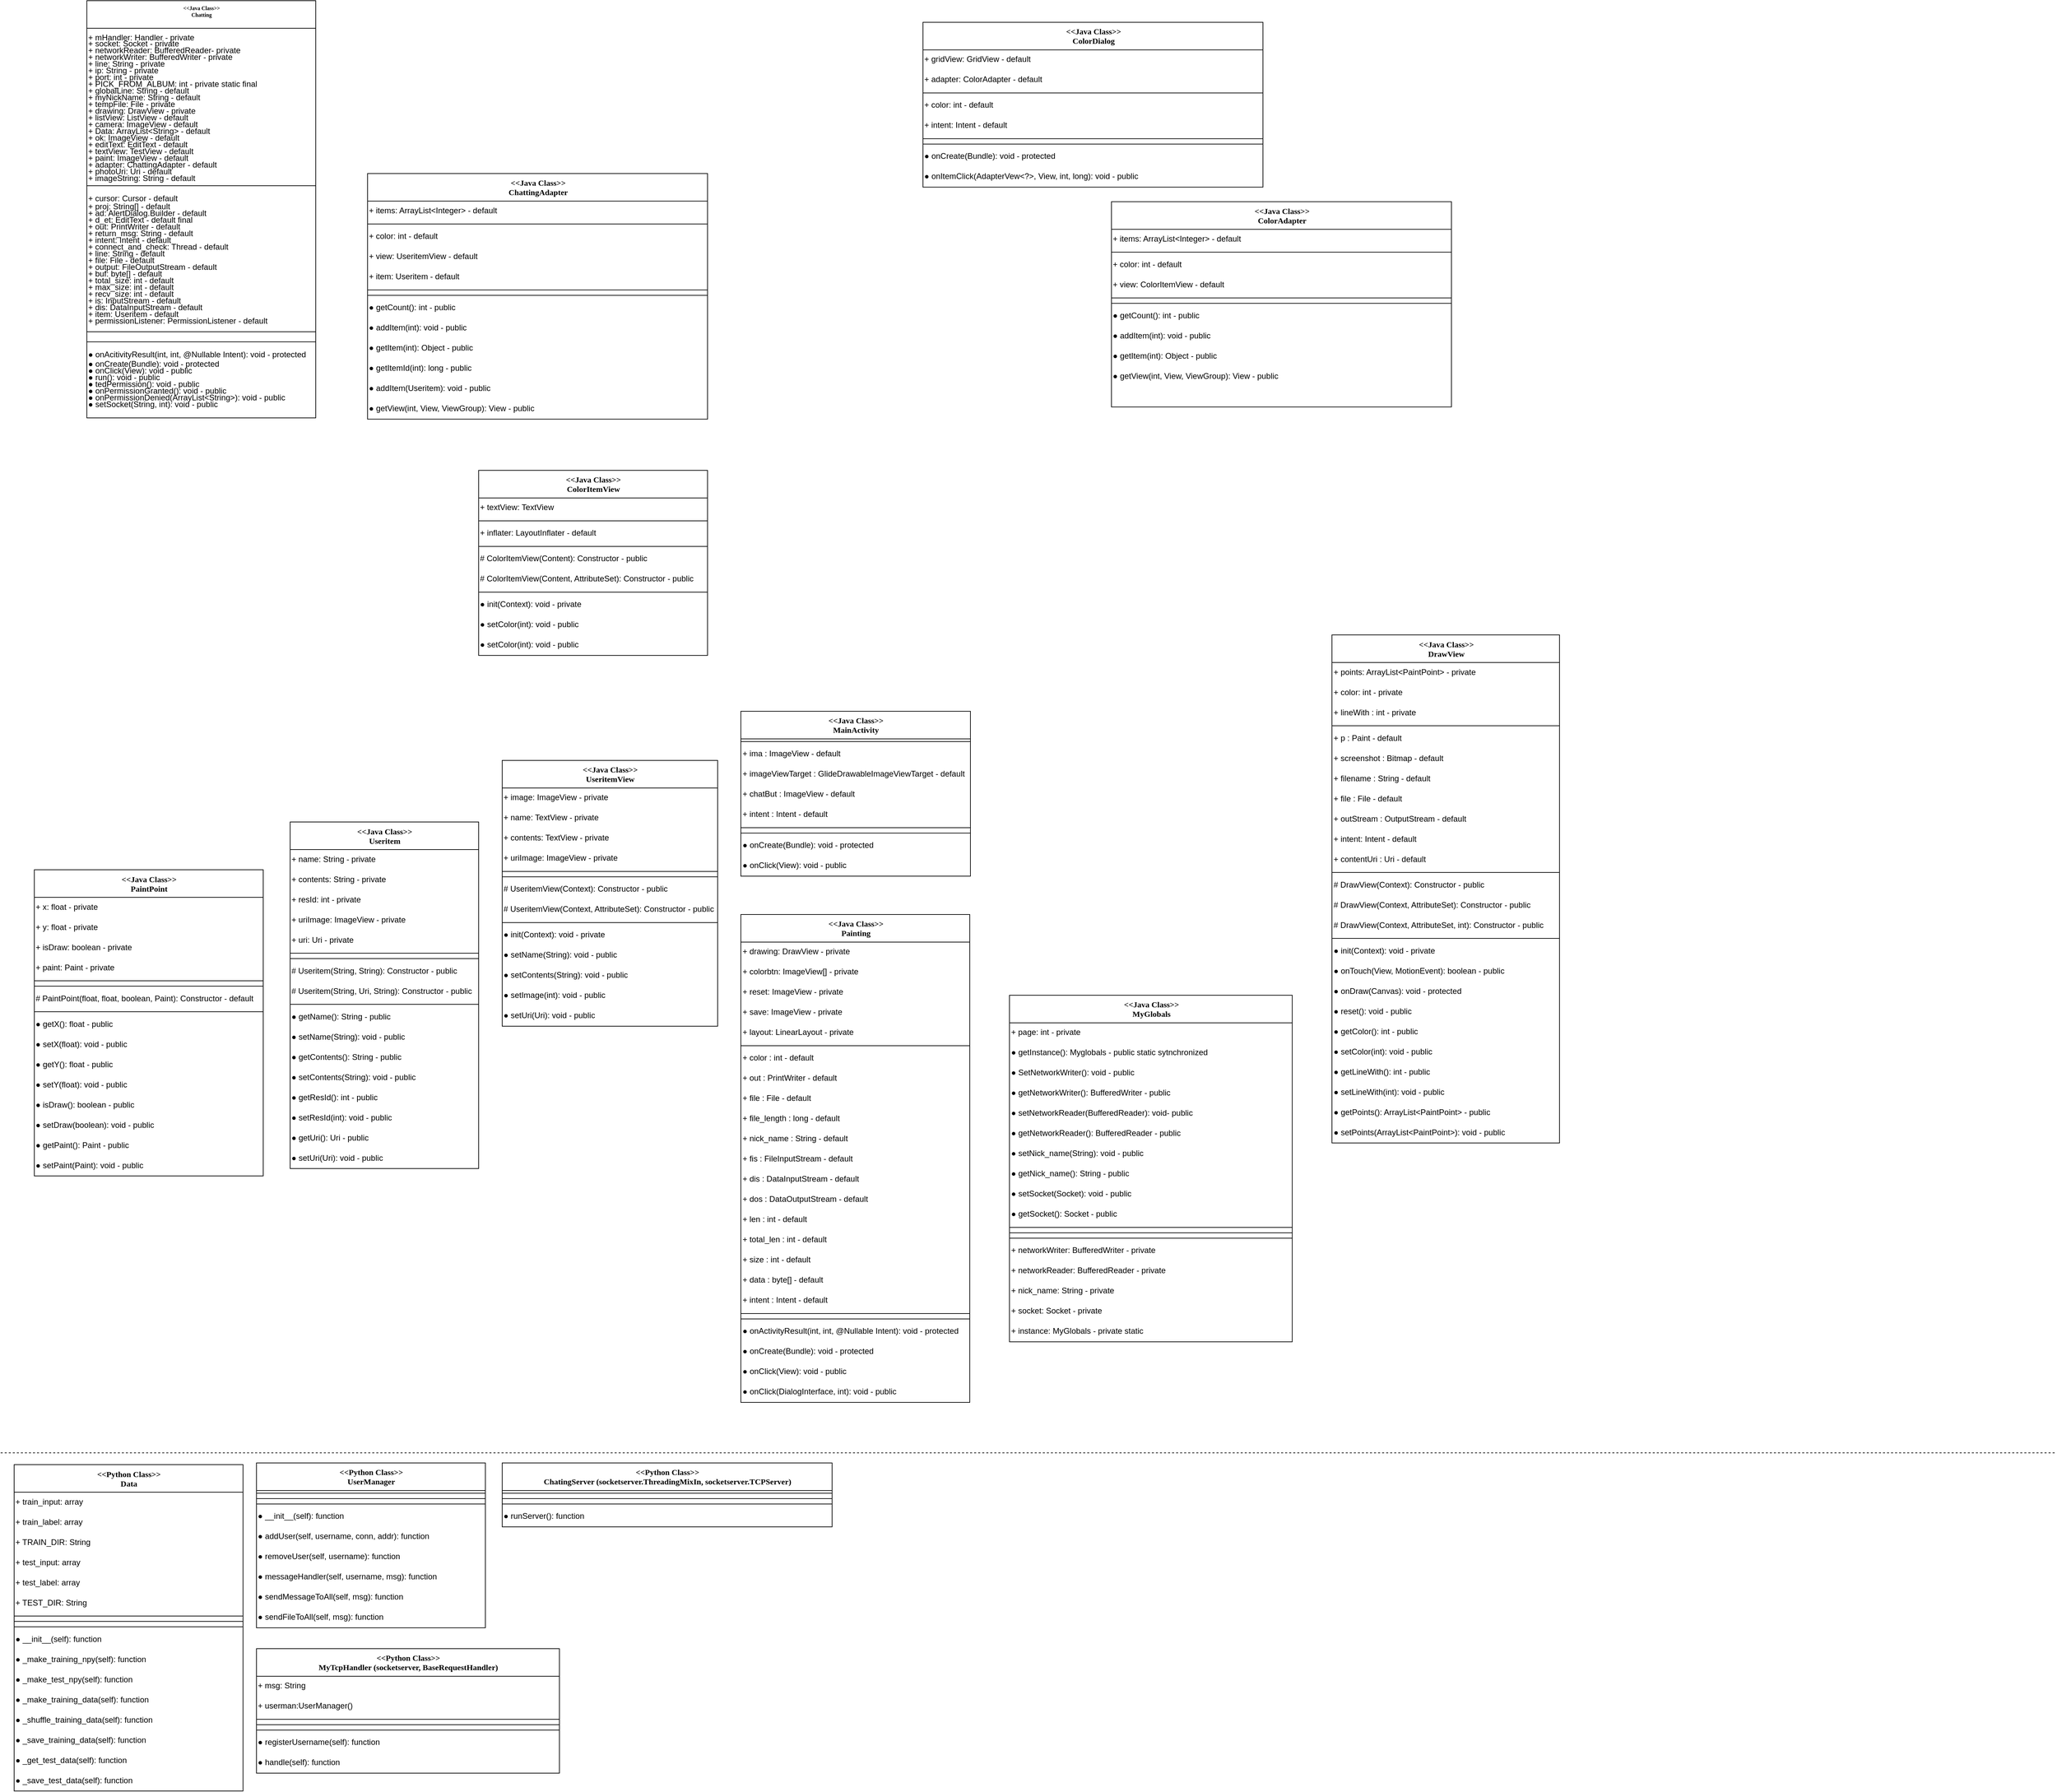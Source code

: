 <mxfile version="10.7.7" type="github"><diagram name="Page-1" id="6133507b-19e7-1e82-6fc7-422aa6c4b21f"><mxGraphModel dx="1886" dy="1541" grid="1" gridSize="10" guides="1" tooltips="1" connect="1" arrows="1" fold="1" page="1" pageScale="1" pageWidth="1100" pageHeight="850" background="#ffffff" math="0" shadow="0"><root><mxCell id="0"/><mxCell id="1" parent="0"/><mxCell id="qGDZ5I8OGgUY8M4Hc2LZ-100" value="&amp;lt;&amp;lt;Java Class&amp;gt;&amp;gt;&lt;br&gt;Chatting" style="swimlane;html=1;fontStyle=1;align=center;verticalAlign=top;childLayout=stackLayout;horizontal=1;startSize=41;horizontalStack=0;resizeParent=1;resizeLast=0;collapsible=1;marginBottom=0;swimlaneFillColor=#ffffff;rounded=0;shadow=0;comic=0;labelBackgroundColor=none;strokeColor=#000000;strokeWidth=1;fillColor=none;fontFamily=Verdana;fontSize=8;fontColor=#000000;" parent="1" vertex="1"><mxGeometry x="128" y="-318" width="340" height="620" as="geometry"/></mxCell><mxCell id="qGDZ5I8OGgUY8M4Hc2LZ-394" value="+ mHandler: Handler - private" style="text;html=1;" parent="qGDZ5I8OGgUY8M4Hc2LZ-100" vertex="1"><mxGeometry y="41" width="340" height="9" as="geometry"/></mxCell><mxCell id="qGDZ5I8OGgUY8M4Hc2LZ-391" value="+ socket: Socket -&amp;nbsp;&lt;span&gt;private&lt;/span&gt;" style="text;html=1;" parent="qGDZ5I8OGgUY8M4Hc2LZ-100" vertex="1"><mxGeometry y="50" width="340" height="10" as="geometry"/></mxCell><mxCell id="qGDZ5I8OGgUY8M4Hc2LZ-395" value="+&amp;nbsp;&lt;span&gt;networkReader&lt;/span&gt;:&amp;nbsp;&lt;span&gt;BufferedReader&lt;/span&gt;-&amp;nbsp;&lt;span&gt;private&lt;/span&gt;" style="text;html=1;" parent="qGDZ5I8OGgUY8M4Hc2LZ-100" vertex="1"><mxGeometry y="60" width="340" height="10" as="geometry"/></mxCell><mxCell id="qGDZ5I8OGgUY8M4Hc2LZ-396" value="+&amp;nbsp;&lt;span&gt;networkWriter&lt;/span&gt;:&amp;nbsp;&lt;span&gt;BufferedWriter&amp;nbsp;&lt;/span&gt;-&amp;nbsp;&lt;span&gt;private&lt;/span&gt;" style="text;html=1;" parent="qGDZ5I8OGgUY8M4Hc2LZ-100" vertex="1"><mxGeometry y="70" width="340" height="10" as="geometry"/></mxCell><mxCell id="qGDZ5I8OGgUY8M4Hc2LZ-397" value="+&amp;nbsp;&lt;span&gt;line&lt;/span&gt;:&amp;nbsp;&lt;span&gt;String&amp;nbsp;&lt;/span&gt;-&amp;nbsp;&lt;span&gt;private&lt;/span&gt;" style="text;html=1;" parent="qGDZ5I8OGgUY8M4Hc2LZ-100" vertex="1"><mxGeometry y="80" width="340" height="10" as="geometry"/></mxCell><mxCell id="qGDZ5I8OGgUY8M4Hc2LZ-398" value="+ ip:&amp;nbsp;&lt;span&gt;String&lt;/span&gt;&amp;nbsp;-&amp;nbsp;&lt;span&gt;private&lt;/span&gt;" style="text;html=1;" parent="qGDZ5I8OGgUY8M4Hc2LZ-100" vertex="1"><mxGeometry y="90" width="340" height="10" as="geometry"/></mxCell><mxCell id="qGDZ5I8OGgUY8M4Hc2LZ-400" value="+&amp;nbsp;&lt;span&gt;port&lt;/span&gt;: int -&amp;nbsp;&lt;span&gt;private&lt;/span&gt;" style="text;html=1;" parent="qGDZ5I8OGgUY8M4Hc2LZ-100" vertex="1"><mxGeometry y="100" width="340" height="10" as="geometry"/></mxCell><mxCell id="qGDZ5I8OGgUY8M4Hc2LZ-399" value="+&amp;nbsp;&lt;span&gt;PICK_FROM_ALBUM&lt;/span&gt;: int -&amp;nbsp;&lt;span&gt;private static final&lt;/span&gt;" style="text;html=1;" parent="qGDZ5I8OGgUY8M4Hc2LZ-100" vertex="1"><mxGeometry y="110" width="340" height="10" as="geometry"/></mxCell><mxCell id="qGDZ5I8OGgUY8M4Hc2LZ-401" value="+ globalLine: String -&amp;nbsp;&lt;span&gt;default&lt;/span&gt;" style="text;html=1;" parent="qGDZ5I8OGgUY8M4Hc2LZ-100" vertex="1"><mxGeometry y="120" width="340" height="10" as="geometry"/></mxCell><mxCell id="qGDZ5I8OGgUY8M4Hc2LZ-403" value="+&amp;nbsp;&lt;span&gt;myNickName&lt;/span&gt;: String -&amp;nbsp;&lt;span&gt;default&lt;/span&gt;" style="text;html=1;" parent="qGDZ5I8OGgUY8M4Hc2LZ-100" vertex="1"><mxGeometry y="130" width="340" height="10" as="geometry"/></mxCell><mxCell id="qGDZ5I8OGgUY8M4Hc2LZ-402" value="+&amp;nbsp;&lt;span&gt;tempFile&lt;/span&gt;: File - private" style="text;html=1;" parent="qGDZ5I8OGgUY8M4Hc2LZ-100" vertex="1"><mxGeometry y="140" width="340" height="10" as="geometry"/></mxCell><mxCell id="qGDZ5I8OGgUY8M4Hc2LZ-405" value="+&amp;nbsp;&lt;span&gt;drawing&lt;/span&gt;: DrawView -&amp;nbsp;&lt;span&gt;private&lt;/span&gt;" style="text;html=1;" parent="qGDZ5I8OGgUY8M4Hc2LZ-100" vertex="1"><mxGeometry y="150" width="340" height="10" as="geometry"/></mxCell><mxCell id="qGDZ5I8OGgUY8M4Hc2LZ-406" value="+&amp;nbsp;&lt;span&gt;listView&lt;/span&gt;: ListView -&amp;nbsp;&lt;span&gt;default&lt;/span&gt;" style="text;html=1;" parent="qGDZ5I8OGgUY8M4Hc2LZ-100" vertex="1"><mxGeometry y="160" width="340" height="10" as="geometry"/></mxCell><mxCell id="qGDZ5I8OGgUY8M4Hc2LZ-407" value="+ camera: ImageView -&amp;nbsp;&lt;span&gt;default&lt;/span&gt;" style="text;html=1;" parent="qGDZ5I8OGgUY8M4Hc2LZ-100" vertex="1"><mxGeometry y="170" width="340" height="10" as="geometry"/></mxCell><mxCell id="qGDZ5I8OGgUY8M4Hc2LZ-408" value="+ Data: ArrayList&amp;lt;String&amp;gt; -&amp;nbsp;&lt;span&gt;default&lt;/span&gt;" style="text;html=1;" parent="qGDZ5I8OGgUY8M4Hc2LZ-100" vertex="1"><mxGeometry y="180" width="340" height="10" as="geometry"/></mxCell><mxCell id="qGDZ5I8OGgUY8M4Hc2LZ-409" value="+ ok: ImageView -&amp;nbsp;&lt;span&gt;default&lt;/span&gt;" style="text;html=1;" parent="qGDZ5I8OGgUY8M4Hc2LZ-100" vertex="1"><mxGeometry y="190" width="340" height="10" as="geometry"/></mxCell><mxCell id="qGDZ5I8OGgUY8M4Hc2LZ-410" value="+ editText: EditText -&amp;nbsp;&lt;span&gt;default&lt;/span&gt;" style="text;html=1;" parent="qGDZ5I8OGgUY8M4Hc2LZ-100" vertex="1"><mxGeometry y="200" width="340" height="10" as="geometry"/></mxCell><mxCell id="qGDZ5I8OGgUY8M4Hc2LZ-411" value="+ textView: TestView -&amp;nbsp;&lt;span&gt;default&lt;/span&gt;" style="text;html=1;" parent="qGDZ5I8OGgUY8M4Hc2LZ-100" vertex="1"><mxGeometry y="210" width="340" height="10" as="geometry"/></mxCell><mxCell id="qGDZ5I8OGgUY8M4Hc2LZ-412" value="+ paint: ImageView -&amp;nbsp;&lt;span&gt;default&lt;/span&gt;" style="text;html=1;" parent="qGDZ5I8OGgUY8M4Hc2LZ-100" vertex="1"><mxGeometry y="220" width="340" height="10" as="geometry"/></mxCell><mxCell id="qGDZ5I8OGgUY8M4Hc2LZ-413" value="+ adapter: ChattingAdapter -&amp;nbsp;&lt;span&gt;default&lt;/span&gt;" style="text;html=1;" parent="qGDZ5I8OGgUY8M4Hc2LZ-100" vertex="1"><mxGeometry y="230" width="340" height="10" as="geometry"/></mxCell><mxCell id="qGDZ5I8OGgUY8M4Hc2LZ-414" value="+ photoUri: Uri -&amp;nbsp;&lt;span&gt;default&lt;/span&gt;" style="text;html=1;" parent="qGDZ5I8OGgUY8M4Hc2LZ-100" vertex="1"><mxGeometry y="240" width="340" height="10" as="geometry"/></mxCell><mxCell id="qGDZ5I8OGgUY8M4Hc2LZ-415" value="+ imageString: String -&amp;nbsp;&lt;span&gt;default&lt;/span&gt;" style="text;html=1;" parent="qGDZ5I8OGgUY8M4Hc2LZ-100" vertex="1"><mxGeometry y="250" width="340" height="20" as="geometry"/></mxCell><mxCell id="qGDZ5I8OGgUY8M4Hc2LZ-389" value="" style="line;html=1;strokeWidth=1;fillColor=none;align=left;verticalAlign=middle;spacingTop=-1;spacingLeft=3;spacingRight=3;rotatable=0;labelPosition=right;points=[];portConstraint=eastwest;" parent="qGDZ5I8OGgUY8M4Hc2LZ-100" vertex="1"><mxGeometry y="270" width="340" height="10" as="geometry"/></mxCell><mxCell id="qGDZ5I8OGgUY8M4Hc2LZ-417" value="+ cursor: Cursor -&amp;nbsp;default" style="text;html=1;" parent="qGDZ5I8OGgUY8M4Hc2LZ-100" vertex="1"><mxGeometry y="280" width="340" height="12" as="geometry"/></mxCell><mxCell id="qGDZ5I8OGgUY8M4Hc2LZ-426" value="+ proj: String[] -&amp;nbsp;default" style="text;html=1;" parent="qGDZ5I8OGgUY8M4Hc2LZ-100" vertex="1"><mxGeometry y="292" width="340" height="10" as="geometry"/></mxCell><mxCell id="qGDZ5I8OGgUY8M4Hc2LZ-420" value="+ ad: AlertDialog.Builder -&amp;nbsp;default" style="text;html=1;" parent="qGDZ5I8OGgUY8M4Hc2LZ-100" vertex="1"><mxGeometry y="302" width="340" height="10" as="geometry"/></mxCell><mxCell id="qGDZ5I8OGgUY8M4Hc2LZ-418" value="+ d_et: EditText - default final" style="text;html=1;" parent="qGDZ5I8OGgUY8M4Hc2LZ-100" vertex="1"><mxGeometry y="312" width="340" height="10" as="geometry"/></mxCell><mxCell id="qGDZ5I8OGgUY8M4Hc2LZ-422" value="+ out: PrintWriter - default" style="text;html=1;" parent="qGDZ5I8OGgUY8M4Hc2LZ-100" vertex="1"><mxGeometry y="322" width="340" height="10" as="geometry"/></mxCell><mxCell id="qGDZ5I8OGgUY8M4Hc2LZ-425" value="+ return_msg: String - default" style="text;html=1;" parent="qGDZ5I8OGgUY8M4Hc2LZ-100" vertex="1"><mxGeometry y="332" width="340" height="10" as="geometry"/></mxCell><mxCell id="qGDZ5I8OGgUY8M4Hc2LZ-427" value="+ intent: Intent - default" style="text;html=1;" parent="qGDZ5I8OGgUY8M4Hc2LZ-100" vertex="1"><mxGeometry y="342" width="340" height="10" as="geometry"/></mxCell><mxCell id="qGDZ5I8OGgUY8M4Hc2LZ-429" value="+ connect_and_check: Thread - default" style="text;html=1;" parent="qGDZ5I8OGgUY8M4Hc2LZ-100" vertex="1"><mxGeometry y="352" width="340" height="10" as="geometry"/></mxCell><mxCell id="qGDZ5I8OGgUY8M4Hc2LZ-430" value="+ line: String - default" style="text;html=1;" parent="qGDZ5I8OGgUY8M4Hc2LZ-100" vertex="1"><mxGeometry y="362" width="340" height="10" as="geometry"/></mxCell><mxCell id="qGDZ5I8OGgUY8M4Hc2LZ-431" value="+ file: File - default" style="text;html=1;" parent="qGDZ5I8OGgUY8M4Hc2LZ-100" vertex="1"><mxGeometry y="372" width="340" height="10" as="geometry"/></mxCell><mxCell id="qGDZ5I8OGgUY8M4Hc2LZ-432" value="+ output: FileOutputStream - default" style="text;html=1;" parent="qGDZ5I8OGgUY8M4Hc2LZ-100" vertex="1"><mxGeometry y="382" width="340" height="10" as="geometry"/></mxCell><mxCell id="qGDZ5I8OGgUY8M4Hc2LZ-433" value="+ buf: byte[] - default" style="text;html=1;" parent="qGDZ5I8OGgUY8M4Hc2LZ-100" vertex="1"><mxGeometry y="392" width="340" height="10" as="geometry"/></mxCell><mxCell id="qGDZ5I8OGgUY8M4Hc2LZ-435" value="+ total_size: int - default" style="text;html=1;" parent="qGDZ5I8OGgUY8M4Hc2LZ-100" vertex="1"><mxGeometry y="402" width="340" height="10" as="geometry"/></mxCell><mxCell id="qGDZ5I8OGgUY8M4Hc2LZ-436" value="+ max_size: int - default" style="text;html=1;" parent="qGDZ5I8OGgUY8M4Hc2LZ-100" vertex="1"><mxGeometry y="412" width="340" height="10" as="geometry"/></mxCell><mxCell id="qGDZ5I8OGgUY8M4Hc2LZ-437" value="+ recv_size: int - default" style="text;html=1;" parent="qGDZ5I8OGgUY8M4Hc2LZ-100" vertex="1"><mxGeometry y="422" width="340" height="10" as="geometry"/></mxCell><mxCell id="qGDZ5I8OGgUY8M4Hc2LZ-438" value="+ is: InputStream - default" style="text;html=1;" parent="qGDZ5I8OGgUY8M4Hc2LZ-100" vertex="1"><mxGeometry y="432" width="340" height="10" as="geometry"/></mxCell><mxCell id="qGDZ5I8OGgUY8M4Hc2LZ-439" value="+ dis: DataInputStream - default" style="text;html=1;" parent="qGDZ5I8OGgUY8M4Hc2LZ-100" vertex="1"><mxGeometry y="442" width="340" height="10" as="geometry"/></mxCell><mxCell id="qGDZ5I8OGgUY8M4Hc2LZ-441" value="+ item: Useritem - default" style="text;html=1;" parent="qGDZ5I8OGgUY8M4Hc2LZ-100" vertex="1"><mxGeometry y="452" width="340" height="10" as="geometry"/></mxCell><mxCell id="qGDZ5I8OGgUY8M4Hc2LZ-434" value="+ permissionListener: PermissionListener&amp;nbsp;- default" style="text;html=1;" parent="qGDZ5I8OGgUY8M4Hc2LZ-100" vertex="1"><mxGeometry y="462" width="340" height="20" as="geometry"/></mxCell><mxCell id="qGDZ5I8OGgUY8M4Hc2LZ-390" value="" style="line;html=1;strokeWidth=1;fillColor=none;align=left;verticalAlign=middle;spacingTop=-1;spacingLeft=3;spacingRight=3;rotatable=0;labelPosition=right;points=[];portConstraint=eastwest;" parent="qGDZ5I8OGgUY8M4Hc2LZ-100" vertex="1"><mxGeometry y="482" width="340" height="20" as="geometry"/></mxCell><mxCell id="QAiqagYFeMs_47zVqH-b-2" value="" style="line;html=1;strokeWidth=1;fillColor=none;align=left;verticalAlign=middle;spacingTop=-1;spacingLeft=3;spacingRight=3;rotatable=0;labelPosition=right;points=[];portConstraint=eastwest;" parent="qGDZ5I8OGgUY8M4Hc2LZ-100" vertex="1"><mxGeometry y="502" width="340" height="10" as="geometry"/></mxCell><mxCell id="qGDZ5I8OGgUY8M4Hc2LZ-419" value="● onAcitivityResult(int, int, @Nullable Intent): void - protected" style="text;html=1;" parent="qGDZ5I8OGgUY8M4Hc2LZ-100" vertex="1"><mxGeometry y="512" width="340" height="14" as="geometry"/></mxCell><mxCell id="qGDZ5I8OGgUY8M4Hc2LZ-416" value="● onCreate(Bundle): void - protected" style="text;html=1;" parent="qGDZ5I8OGgUY8M4Hc2LZ-100" vertex="1"><mxGeometry y="526" width="340" height="10" as="geometry"/></mxCell><mxCell id="qGDZ5I8OGgUY8M4Hc2LZ-428" value="● onClick(View): void - public" style="text;html=1;" parent="qGDZ5I8OGgUY8M4Hc2LZ-100" vertex="1"><mxGeometry y="536" width="340" height="10" as="geometry"/></mxCell><mxCell id="qGDZ5I8OGgUY8M4Hc2LZ-440" value="● run(): void - public" style="text;html=1;" parent="qGDZ5I8OGgUY8M4Hc2LZ-100" vertex="1"><mxGeometry y="546" width="340" height="10" as="geometry"/></mxCell><mxCell id="qGDZ5I8OGgUY8M4Hc2LZ-442" value="● tedPermission(): void - public" style="text;html=1;" parent="qGDZ5I8OGgUY8M4Hc2LZ-100" vertex="1"><mxGeometry y="556" width="340" height="10" as="geometry"/></mxCell><mxCell id="qGDZ5I8OGgUY8M4Hc2LZ-443" value="● onPermissionGranted(): void - public" style="text;html=1;" parent="qGDZ5I8OGgUY8M4Hc2LZ-100" vertex="1"><mxGeometry y="566" width="340" height="10" as="geometry"/></mxCell><mxCell id="qGDZ5I8OGgUY8M4Hc2LZ-444" value="● onPermissionDenied(ArrayList&amp;lt;String&amp;gt;): void - public" style="text;html=1;" parent="qGDZ5I8OGgUY8M4Hc2LZ-100" vertex="1"><mxGeometry y="576" width="340" height="10" as="geometry"/></mxCell><mxCell id="qGDZ5I8OGgUY8M4Hc2LZ-424" value="● setSocket(String, int): void - public" style="text;html=1;" parent="qGDZ5I8OGgUY8M4Hc2LZ-100" vertex="1"><mxGeometry y="586" width="340" height="20" as="geometry"/></mxCell><mxCell id="qGDZ5I8OGgUY8M4Hc2LZ-160" value="&amp;lt;&amp;lt;Java Class&amp;gt;&amp;gt;&lt;br&gt;ColorDialog&lt;br&gt;" style="swimlane;html=1;fontStyle=1;align=center;verticalAlign=top;childLayout=stackLayout;horizontal=1;startSize=41;horizontalStack=0;resizeParent=1;resizeLast=0;collapsible=1;marginBottom=0;swimlaneFillColor=#ffffff;rounded=0;shadow=0;comic=0;labelBackgroundColor=none;strokeColor=#000000;strokeWidth=1;fillColor=none;fontFamily=Verdana;fontSize=12;fontColor=#000000;" parent="1" vertex="1"><mxGeometry x="1370" y="-285.857" width="505" height="245" as="geometry"/></mxCell><mxCell id="qGDZ5I8OGgUY8M4Hc2LZ-209" value="+ gridView: GridView - default" style="text;html=1;" parent="qGDZ5I8OGgUY8M4Hc2LZ-160" vertex="1"><mxGeometry y="41" width="505" height="30" as="geometry"/></mxCell><mxCell id="qGDZ5I8OGgUY8M4Hc2LZ-207" value="+ adapter: ColorAdapter - default" style="text;html=1;" parent="qGDZ5I8OGgUY8M4Hc2LZ-160" vertex="1"><mxGeometry y="71" width="505" height="30" as="geometry"/></mxCell><mxCell id="qGDZ5I8OGgUY8M4Hc2LZ-163" value="" style="line;html=1;strokeWidth=1;fillColor=none;align=left;verticalAlign=middle;spacingTop=-1;spacingLeft=3;spacingRight=3;rotatable=0;labelPosition=right;points=[];portConstraint=eastwest;" parent="qGDZ5I8OGgUY8M4Hc2LZ-160" vertex="1"><mxGeometry y="101" width="505" height="8" as="geometry"/></mxCell><mxCell id="qGDZ5I8OGgUY8M4Hc2LZ-369" value="+ color: int - default" style="text;html=1;" parent="qGDZ5I8OGgUY8M4Hc2LZ-160" vertex="1"><mxGeometry y="109" width="505" height="30" as="geometry"/></mxCell><mxCell id="qGDZ5I8OGgUY8M4Hc2LZ-370" value="+ intent: Intent - default" style="text;html=1;" parent="qGDZ5I8OGgUY8M4Hc2LZ-160" vertex="1"><mxGeometry y="139" width="505" height="30" as="geometry"/></mxCell><mxCell id="qGDZ5I8OGgUY8M4Hc2LZ-366" value="" style="line;html=1;strokeWidth=1;fillColor=none;align=left;verticalAlign=middle;spacingTop=-1;spacingLeft=3;spacingRight=3;rotatable=0;labelPosition=right;points=[];portConstraint=eastwest;" parent="qGDZ5I8OGgUY8M4Hc2LZ-160" vertex="1"><mxGeometry y="169" width="505" height="8" as="geometry"/></mxCell><mxCell id="qGDZ5I8OGgUY8M4Hc2LZ-365" value="" style="line;html=1;strokeWidth=1;fillColor=none;align=left;verticalAlign=middle;spacingTop=-1;spacingLeft=3;spacingRight=3;rotatable=0;labelPosition=right;points=[];portConstraint=eastwest;" parent="qGDZ5I8OGgUY8M4Hc2LZ-160" vertex="1"><mxGeometry y="177" width="505" height="8" as="geometry"/></mxCell><mxCell id="qGDZ5I8OGgUY8M4Hc2LZ-367" value="● onCreate(Bundle): void - protected&lt;br&gt;" style="text;html=1;" parent="qGDZ5I8OGgUY8M4Hc2LZ-160" vertex="1"><mxGeometry y="185" width="505" height="30" as="geometry"/></mxCell><mxCell id="qGDZ5I8OGgUY8M4Hc2LZ-368" value="● onItemClick(AdapterVew&amp;lt;?&amp;gt;, View, int, long): void - public&lt;br&gt;" style="text;html=1;" parent="qGDZ5I8OGgUY8M4Hc2LZ-160" vertex="1"><mxGeometry y="215" width="505" height="30" as="geometry"/></mxCell><mxCell id="qGDZ5I8OGgUY8M4Hc2LZ-165" value="&amp;lt;&amp;lt;Java Class&amp;gt;&amp;gt;&lt;br&gt;ColorItemView" style="swimlane;html=1;fontStyle=1;align=center;verticalAlign=top;childLayout=stackLayout;horizontal=1;startSize=41;horizontalStack=0;resizeParent=1;resizeLast=0;collapsible=1;marginBottom=0;swimlaneFillColor=#ffffff;rounded=0;shadow=0;comic=0;labelBackgroundColor=none;strokeColor=#000000;strokeWidth=1;fillColor=none;fontFamily=Verdana;fontSize=12;fontColor=#000000;" parent="1" vertex="1"><mxGeometry x="710" y="380" width="340" height="275" as="geometry"/></mxCell><mxCell id="qGDZ5I8OGgUY8M4Hc2LZ-211" value="+ textView: TextView" style="text;html=1;" parent="qGDZ5I8OGgUY8M4Hc2LZ-165" vertex="1"><mxGeometry y="41" width="340" height="30" as="geometry"/></mxCell><mxCell id="qGDZ5I8OGgUY8M4Hc2LZ-168" value="" style="line;html=1;strokeWidth=1;fillColor=none;align=left;verticalAlign=middle;spacingTop=-1;spacingLeft=3;spacingRight=3;rotatable=0;labelPosition=right;points=[];portConstraint=eastwest;" parent="qGDZ5I8OGgUY8M4Hc2LZ-165" vertex="1"><mxGeometry y="71" width="340" height="8" as="geometry"/></mxCell><mxCell id="qGDZ5I8OGgUY8M4Hc2LZ-359" value="+ inflater: LayoutInflater - default" style="text;html=1;" parent="qGDZ5I8OGgUY8M4Hc2LZ-165" vertex="1"><mxGeometry y="79" width="340" height="30" as="geometry"/></mxCell><mxCell id="qGDZ5I8OGgUY8M4Hc2LZ-357" value="" style="line;html=1;strokeWidth=1;fillColor=none;align=left;verticalAlign=middle;spacingTop=-1;spacingLeft=3;spacingRight=3;rotatable=0;labelPosition=right;points=[];portConstraint=eastwest;" parent="qGDZ5I8OGgUY8M4Hc2LZ-165" vertex="1"><mxGeometry y="109" width="340" height="8" as="geometry"/></mxCell><mxCell id="qGDZ5I8OGgUY8M4Hc2LZ-362" value="# ColorItemView(Content): Constructor - public&lt;br&gt;" style="text;html=1;" parent="qGDZ5I8OGgUY8M4Hc2LZ-165" vertex="1"><mxGeometry y="117" width="340" height="30" as="geometry"/></mxCell><mxCell id="qGDZ5I8OGgUY8M4Hc2LZ-363" value="# ColorItemView(Content, AttributeSet): Constructor - public&lt;br&gt;" style="text;html=1;" parent="qGDZ5I8OGgUY8M4Hc2LZ-165" vertex="1"><mxGeometry y="147" width="340" height="30" as="geometry"/></mxCell><mxCell id="qGDZ5I8OGgUY8M4Hc2LZ-364" value="" style="line;html=1;strokeWidth=1;fillColor=none;align=left;verticalAlign=middle;spacingTop=-1;spacingLeft=3;spacingRight=3;rotatable=0;labelPosition=right;points=[];portConstraint=eastwest;" parent="qGDZ5I8OGgUY8M4Hc2LZ-165" vertex="1"><mxGeometry y="177" width="340" height="8" as="geometry"/></mxCell><mxCell id="qGDZ5I8OGgUY8M4Hc2LZ-212" value="● init(Context): void - private&lt;br&gt;" style="text;html=1;" parent="qGDZ5I8OGgUY8M4Hc2LZ-165" vertex="1"><mxGeometry y="185" width="340" height="30" as="geometry"/></mxCell><mxCell id="qGDZ5I8OGgUY8M4Hc2LZ-360" value="● setColor(int): void - public&lt;br&gt;" style="text;html=1;" parent="qGDZ5I8OGgUY8M4Hc2LZ-165" vertex="1"><mxGeometry y="215" width="340" height="30" as="geometry"/></mxCell><mxCell id="qGDZ5I8OGgUY8M4Hc2LZ-459" value="● setColor(int): void - public&lt;br&gt;" style="text;html=1;" parent="qGDZ5I8OGgUY8M4Hc2LZ-165" vertex="1"><mxGeometry y="245" width="340" height="30" as="geometry"/></mxCell><mxCell id="qGDZ5I8OGgUY8M4Hc2LZ-170" value="&amp;lt;&amp;lt;Java Class&amp;gt;&amp;gt;&lt;br&gt;DrawView" style="swimlane;html=1;fontStyle=1;align=center;verticalAlign=top;childLayout=stackLayout;horizontal=1;startSize=41;horizontalStack=0;resizeParent=1;resizeLast=0;collapsible=1;marginBottom=0;swimlaneFillColor=#ffffff;rounded=0;shadow=0;comic=0;labelBackgroundColor=none;strokeColor=#000000;strokeWidth=1;fillColor=none;fontFamily=Verdana;fontSize=12;fontColor=#000000;" parent="1" vertex="1"><mxGeometry x="1977.5" y="624.5" width="338" height="755" as="geometry"/></mxCell><mxCell id="qGDZ5I8OGgUY8M4Hc2LZ-307" value="+ points: ArrayList&amp;lt;PaintPoint&amp;gt; - private" style="text;html=1;" parent="qGDZ5I8OGgUY8M4Hc2LZ-170" vertex="1"><mxGeometry y="41" width="338" height="30" as="geometry"/></mxCell><mxCell id="qGDZ5I8OGgUY8M4Hc2LZ-308" value="+ color: int - private" style="text;html=1;" parent="qGDZ5I8OGgUY8M4Hc2LZ-170" vertex="1"><mxGeometry y="71" width="338" height="30" as="geometry"/></mxCell><mxCell id="qGDZ5I8OGgUY8M4Hc2LZ-306" value="+ lineWith&amp;nbsp;: int&amp;nbsp;- private" style="text;html=1;" parent="qGDZ5I8OGgUY8M4Hc2LZ-170" vertex="1"><mxGeometry y="101" width="338" height="30" as="geometry"/></mxCell><mxCell id="qGDZ5I8OGgUY8M4Hc2LZ-321" value="" style="line;html=1;strokeWidth=1;fillColor=none;align=left;verticalAlign=middle;spacingTop=-1;spacingLeft=3;spacingRight=3;rotatable=0;labelPosition=right;points=[];portConstraint=eastwest;" parent="qGDZ5I8OGgUY8M4Hc2LZ-170" vertex="1"><mxGeometry y="131" width="338" height="8" as="geometry"/></mxCell><mxCell id="qGDZ5I8OGgUY8M4Hc2LZ-356" value="+ p : Paint - default" style="text;html=1;" parent="qGDZ5I8OGgUY8M4Hc2LZ-170" vertex="1"><mxGeometry y="139" width="338" height="30" as="geometry"/></mxCell><mxCell id="qGDZ5I8OGgUY8M4Hc2LZ-317" value="+ screenshot : Bitmap - default" style="text;html=1;" parent="qGDZ5I8OGgUY8M4Hc2LZ-170" vertex="1"><mxGeometry y="169" width="338" height="30" as="geometry"/></mxCell><mxCell id="qGDZ5I8OGgUY8M4Hc2LZ-318" value="+ filename : String - default" style="text;html=1;" parent="qGDZ5I8OGgUY8M4Hc2LZ-170" vertex="1"><mxGeometry y="199" width="338" height="30" as="geometry"/></mxCell><mxCell id="qGDZ5I8OGgUY8M4Hc2LZ-319" value="+ file : File - default" style="text;html=1;" parent="qGDZ5I8OGgUY8M4Hc2LZ-170" vertex="1"><mxGeometry y="229" width="338" height="30" as="geometry"/></mxCell><mxCell id="qGDZ5I8OGgUY8M4Hc2LZ-320" value="+ outStream : OutputStream - default" style="text;html=1;" parent="qGDZ5I8OGgUY8M4Hc2LZ-170" vertex="1"><mxGeometry y="259" width="338" height="30" as="geometry"/></mxCell><mxCell id="qGDZ5I8OGgUY8M4Hc2LZ-322" value="+ intent: Intent - default" style="text;html=1;" parent="qGDZ5I8OGgUY8M4Hc2LZ-170" vertex="1"><mxGeometry y="289" width="338" height="30" as="geometry"/></mxCell><mxCell id="qGDZ5I8OGgUY8M4Hc2LZ-323" value="+ contentUri : Uri - default" style="text;html=1;" parent="qGDZ5I8OGgUY8M4Hc2LZ-170" vertex="1"><mxGeometry y="319" width="338" height="30" as="geometry"/></mxCell><mxCell id="qGDZ5I8OGgUY8M4Hc2LZ-173" value="" style="line;html=1;strokeWidth=1;fillColor=none;align=left;verticalAlign=middle;spacingTop=-1;spacingLeft=3;spacingRight=3;rotatable=0;labelPosition=right;points=[];portConstraint=eastwest;" parent="qGDZ5I8OGgUY8M4Hc2LZ-170" vertex="1"><mxGeometry y="349" width="338" height="8" as="geometry"/></mxCell><mxCell id="qGDZ5I8OGgUY8M4Hc2LZ-311" value="# DrawView(Context): Constructor - public" style="text;html=1;" parent="qGDZ5I8OGgUY8M4Hc2LZ-170" vertex="1"><mxGeometry y="357" width="338" height="30" as="geometry"/></mxCell><mxCell id="qGDZ5I8OGgUY8M4Hc2LZ-305" value="# DrawView(Context, AttributeSet): Constructor - public" style="text;html=1;" parent="qGDZ5I8OGgUY8M4Hc2LZ-170" vertex="1"><mxGeometry y="387" width="338" height="30" as="geometry"/></mxCell><mxCell id="qGDZ5I8OGgUY8M4Hc2LZ-312" value="# DrawView(Context, AttributeSet, int): Constructor - public" style="text;html=1;" parent="qGDZ5I8OGgUY8M4Hc2LZ-170" vertex="1"><mxGeometry y="417" width="338" height="30" as="geometry"/></mxCell><mxCell id="qGDZ5I8OGgUY8M4Hc2LZ-303" value="" style="line;html=1;strokeWidth=1;fillColor=none;align=left;verticalAlign=middle;spacingTop=-1;spacingLeft=3;spacingRight=3;rotatable=0;labelPosition=right;points=[];portConstraint=eastwest;" parent="qGDZ5I8OGgUY8M4Hc2LZ-170" vertex="1"><mxGeometry y="447" width="338" height="8" as="geometry"/></mxCell><mxCell id="qGDZ5I8OGgUY8M4Hc2LZ-310" value="● init(Context): void - private" style="text;html=1;" parent="qGDZ5I8OGgUY8M4Hc2LZ-170" vertex="1"><mxGeometry y="455" width="338" height="30" as="geometry"/></mxCell><mxCell id="qGDZ5I8OGgUY8M4Hc2LZ-313" value="● onTouch(View, MotionEvent): boolean - public" style="text;html=1;" parent="qGDZ5I8OGgUY8M4Hc2LZ-170" vertex="1"><mxGeometry y="485" width="338" height="30" as="geometry"/></mxCell><mxCell id="qGDZ5I8OGgUY8M4Hc2LZ-315" value="● onDraw(Canvas): void - protected" style="text;html=1;" parent="qGDZ5I8OGgUY8M4Hc2LZ-170" vertex="1"><mxGeometry y="515" width="338" height="30" as="geometry"/></mxCell><mxCell id="qGDZ5I8OGgUY8M4Hc2LZ-314" value="● reset(): void - public" style="text;html=1;" parent="qGDZ5I8OGgUY8M4Hc2LZ-170" vertex="1"><mxGeometry y="545" width="338" height="30" as="geometry"/></mxCell><mxCell id="qGDZ5I8OGgUY8M4Hc2LZ-316" value="● getColor(): int - public" style="text;html=1;" parent="qGDZ5I8OGgUY8M4Hc2LZ-170" vertex="1"><mxGeometry y="575" width="338" height="30" as="geometry"/></mxCell><mxCell id="qGDZ5I8OGgUY8M4Hc2LZ-324" value="● setColor(int): void - public" style="text;html=1;" parent="qGDZ5I8OGgUY8M4Hc2LZ-170" vertex="1"><mxGeometry y="605" width="338" height="30" as="geometry"/></mxCell><mxCell id="qGDZ5I8OGgUY8M4Hc2LZ-325" value="● getLineWith(): int - public" style="text;html=1;" parent="qGDZ5I8OGgUY8M4Hc2LZ-170" vertex="1"><mxGeometry y="635" width="338" height="30" as="geometry"/></mxCell><mxCell id="qGDZ5I8OGgUY8M4Hc2LZ-326" value="● setLineWith(int): void - public" style="text;html=1;" parent="qGDZ5I8OGgUY8M4Hc2LZ-170" vertex="1"><mxGeometry y="665" width="338" height="30" as="geometry"/></mxCell><mxCell id="qGDZ5I8OGgUY8M4Hc2LZ-327" value="● getPoints(): ArrayList&amp;lt;PaintPoint&amp;gt; - public" style="text;html=1;" parent="qGDZ5I8OGgUY8M4Hc2LZ-170" vertex="1"><mxGeometry y="695" width="338" height="30" as="geometry"/></mxCell><mxCell id="qGDZ5I8OGgUY8M4Hc2LZ-328" value="● setPoints(ArrayList&amp;lt;PaintPoint&amp;gt;): void - public" style="text;html=1;" parent="qGDZ5I8OGgUY8M4Hc2LZ-170" vertex="1"><mxGeometry y="725" width="338" height="30" as="geometry"/></mxCell><mxCell id="qGDZ5I8OGgUY8M4Hc2LZ-175" value="&amp;lt;&amp;lt;Java Class&amp;gt;&amp;gt;&lt;br&gt;MainActivity" style="swimlane;html=1;fontStyle=1;align=center;verticalAlign=top;childLayout=stackLayout;horizontal=1;startSize=41;horizontalStack=0;resizeParent=1;resizeLast=0;collapsible=1;marginBottom=0;swimlaneFillColor=#ffffff;rounded=0;shadow=0;comic=0;labelBackgroundColor=none;strokeColor=#000000;strokeWidth=1;fillColor=none;fontFamily=Verdana;fontSize=12;fontColor=#000000;" parent="1" vertex="1"><mxGeometry x="1099.5" y="738" width="341" height="245" as="geometry"/></mxCell><mxCell id="qGDZ5I8OGgUY8M4Hc2LZ-333" value="" style="line;html=1;strokeWidth=1;fillColor=none;align=left;verticalAlign=middle;spacingTop=-1;spacingLeft=3;spacingRight=3;rotatable=0;labelPosition=right;points=[];portConstraint=eastwest;" parent="qGDZ5I8OGgUY8M4Hc2LZ-175" vertex="1"><mxGeometry y="41" width="341" height="8" as="geometry"/></mxCell><mxCell id="qGDZ5I8OGgUY8M4Hc2LZ-331" value="+ ima : ImageView - default" style="text;html=1;" parent="qGDZ5I8OGgUY8M4Hc2LZ-175" vertex="1"><mxGeometry y="49" width="341" height="30" as="geometry"/></mxCell><mxCell id="qGDZ5I8OGgUY8M4Hc2LZ-334" value="+&amp;nbsp;imageViewTarget :&amp;nbsp;GlideDrawableImageViewTarget - default" style="text;html=1;" parent="qGDZ5I8OGgUY8M4Hc2LZ-175" vertex="1"><mxGeometry y="79" width="341" height="30" as="geometry"/></mxCell><mxCell id="qGDZ5I8OGgUY8M4Hc2LZ-332" value="+&amp;nbsp;chatBut : ImageView - default" style="text;html=1;" parent="qGDZ5I8OGgUY8M4Hc2LZ-175" vertex="1"><mxGeometry y="109" width="341" height="30" as="geometry"/></mxCell><mxCell id="qGDZ5I8OGgUY8M4Hc2LZ-330" value="+ intent : Intent - default" style="text;html=1;" parent="qGDZ5I8OGgUY8M4Hc2LZ-175" vertex="1"><mxGeometry y="139" width="341" height="30" as="geometry"/></mxCell><mxCell id="qGDZ5I8OGgUY8M4Hc2LZ-178" value="" style="line;html=1;strokeWidth=1;fillColor=none;align=left;verticalAlign=middle;spacingTop=-1;spacingLeft=3;spacingRight=3;rotatable=0;labelPosition=right;points=[];portConstraint=eastwest;" parent="qGDZ5I8OGgUY8M4Hc2LZ-175" vertex="1"><mxGeometry y="169" width="341" height="8" as="geometry"/></mxCell><mxCell id="qGDZ5I8OGgUY8M4Hc2LZ-299" value="" style="line;html=1;strokeWidth=1;fillColor=none;align=left;verticalAlign=middle;spacingTop=-1;spacingLeft=3;spacingRight=3;rotatable=0;labelPosition=right;points=[];portConstraint=eastwest;" parent="qGDZ5I8OGgUY8M4Hc2LZ-175" vertex="1"><mxGeometry y="177" width="341" height="8" as="geometry"/></mxCell><mxCell id="qGDZ5I8OGgUY8M4Hc2LZ-300" value="● onCreate(Bundle): void - protected" style="text;html=1;" parent="qGDZ5I8OGgUY8M4Hc2LZ-175" vertex="1"><mxGeometry y="185" width="341" height="30" as="geometry"/></mxCell><mxCell id="qGDZ5I8OGgUY8M4Hc2LZ-301" value="● onClick(View): void - public" style="text;html=1;" parent="qGDZ5I8OGgUY8M4Hc2LZ-175" vertex="1"><mxGeometry y="215" width="341" height="30" as="geometry"/></mxCell><mxCell id="qGDZ5I8OGgUY8M4Hc2LZ-180" value="&amp;lt;&amp;lt;Java Class&amp;gt;&amp;gt;&lt;br&gt;MyGlobals" style="swimlane;html=1;fontStyle=1;align=center;verticalAlign=top;childLayout=stackLayout;horizontal=1;startSize=41;horizontalStack=0;resizeParent=1;resizeLast=0;collapsible=1;marginBottom=0;swimlaneFillColor=#ffffff;rounded=0;shadow=0;comic=0;labelBackgroundColor=none;strokeColor=#000000;strokeWidth=1;fillColor=none;fontFamily=Verdana;fontSize=12;fontColor=#000000;" parent="1" vertex="1"><mxGeometry x="1498.5" y="1160" width="420" height="515" as="geometry"/></mxCell><mxCell id="qGDZ5I8OGgUY8M4Hc2LZ-281" value="+ page: int - private" style="text;html=1;" parent="qGDZ5I8OGgUY8M4Hc2LZ-180" vertex="1"><mxGeometry y="41" width="420" height="30" as="geometry"/></mxCell><mxCell id="qGDZ5I8OGgUY8M4Hc2LZ-293" value="● getInstance(): Myglobals - public static sytnchronized" style="text;html=1;" parent="qGDZ5I8OGgUY8M4Hc2LZ-180" vertex="1"><mxGeometry y="71" width="420" height="30" as="geometry"/></mxCell><mxCell id="qGDZ5I8OGgUY8M4Hc2LZ-296" value="● SetNetworkWriter(): void - public" style="text;html=1;" parent="qGDZ5I8OGgUY8M4Hc2LZ-180" vertex="1"><mxGeometry y="101" width="420" height="30" as="geometry"/></mxCell><mxCell id="qGDZ5I8OGgUY8M4Hc2LZ-292" value="● getNetworkWriter(): BufferedWriter&amp;nbsp;- public" style="text;html=1;" parent="qGDZ5I8OGgUY8M4Hc2LZ-180" vertex="1"><mxGeometry y="131" width="420" height="30" as="geometry"/></mxCell><mxCell id="qGDZ5I8OGgUY8M4Hc2LZ-291" value="● setNetworkReader(BufferedReader): void- public" style="text;html=1;" parent="qGDZ5I8OGgUY8M4Hc2LZ-180" vertex="1"><mxGeometry y="161" width="420" height="30" as="geometry"/></mxCell><mxCell id="qGDZ5I8OGgUY8M4Hc2LZ-290" value="● getNetworkReader(): BufferedReader - public" style="text;html=1;" parent="qGDZ5I8OGgUY8M4Hc2LZ-180" vertex="1"><mxGeometry y="191" width="420" height="30" as="geometry"/></mxCell><mxCell id="qGDZ5I8OGgUY8M4Hc2LZ-286" value="● setNick_name(String): void - public" style="text;html=1;" parent="qGDZ5I8OGgUY8M4Hc2LZ-180" vertex="1"><mxGeometry y="221" width="420" height="30" as="geometry"/></mxCell><mxCell id="qGDZ5I8OGgUY8M4Hc2LZ-287" value="● getNick_name(): String - public" style="text;html=1;" parent="qGDZ5I8OGgUY8M4Hc2LZ-180" vertex="1"><mxGeometry y="251" width="420" height="30" as="geometry"/></mxCell><mxCell id="qGDZ5I8OGgUY8M4Hc2LZ-285" value="● setSocket(Socket): void - public" style="text;html=1;" parent="qGDZ5I8OGgUY8M4Hc2LZ-180" vertex="1"><mxGeometry y="281" width="420" height="30" as="geometry"/></mxCell><mxCell id="qGDZ5I8OGgUY8M4Hc2LZ-283" value="● getSocket(): Socket - public" style="text;html=1;" parent="qGDZ5I8OGgUY8M4Hc2LZ-180" vertex="1"><mxGeometry y="311" width="420" height="30" as="geometry"/></mxCell><mxCell id="qGDZ5I8OGgUY8M4Hc2LZ-282" value="" style="line;html=1;strokeWidth=1;fillColor=none;align=left;verticalAlign=middle;spacingTop=-1;spacingLeft=3;spacingRight=3;rotatable=0;labelPosition=right;points=[];portConstraint=eastwest;" parent="qGDZ5I8OGgUY8M4Hc2LZ-180" vertex="1"><mxGeometry y="341" width="420" height="8" as="geometry"/></mxCell><mxCell id="qGDZ5I8OGgUY8M4Hc2LZ-338" value="" style="line;html=1;strokeWidth=1;fillColor=none;align=left;verticalAlign=middle;spacingTop=-1;spacingLeft=3;spacingRight=3;rotatable=0;labelPosition=right;points=[];portConstraint=eastwest;" parent="qGDZ5I8OGgUY8M4Hc2LZ-180" vertex="1"><mxGeometry y="349" width="420" height="8" as="geometry"/></mxCell><mxCell id="qGDZ5I8OGgUY8M4Hc2LZ-183" value="" style="line;html=1;strokeWidth=1;fillColor=none;align=left;verticalAlign=middle;spacingTop=-1;spacingLeft=3;spacingRight=3;rotatable=0;labelPosition=right;points=[];portConstraint=eastwest;" parent="qGDZ5I8OGgUY8M4Hc2LZ-180" vertex="1"><mxGeometry y="357" width="420" height="8" as="geometry"/></mxCell><mxCell id="qGDZ5I8OGgUY8M4Hc2LZ-289" value="+ networkWriter: BufferedWriter - private" style="text;html=1;" parent="qGDZ5I8OGgUY8M4Hc2LZ-180" vertex="1"><mxGeometry y="365" width="420" height="30" as="geometry"/></mxCell><mxCell id="qGDZ5I8OGgUY8M4Hc2LZ-295" value="+ networkReader: BufferedReader - private" style="text;html=1;" parent="qGDZ5I8OGgUY8M4Hc2LZ-180" vertex="1"><mxGeometry y="395" width="420" height="30" as="geometry"/></mxCell><mxCell id="qGDZ5I8OGgUY8M4Hc2LZ-294" value="+ nick_name: String - private" style="text;html=1;" parent="qGDZ5I8OGgUY8M4Hc2LZ-180" vertex="1"><mxGeometry y="425" width="420" height="30" as="geometry"/></mxCell><mxCell id="qGDZ5I8OGgUY8M4Hc2LZ-288" value="+ socket: Socket - private" style="text;html=1;" parent="qGDZ5I8OGgUY8M4Hc2LZ-180" vertex="1"><mxGeometry y="455" width="420" height="30" as="geometry"/></mxCell><mxCell id="qGDZ5I8OGgUY8M4Hc2LZ-284" value="+ instance: MyGlobals - private static" style="text;html=1;" parent="qGDZ5I8OGgUY8M4Hc2LZ-180" vertex="1"><mxGeometry y="485" width="420" height="30" as="geometry"/></mxCell><mxCell id="qGDZ5I8OGgUY8M4Hc2LZ-185" value="&amp;lt;&amp;lt;Java Class&amp;gt;&amp;gt;&lt;br&gt;PaintPoint" style="swimlane;html=1;fontStyle=1;align=center;verticalAlign=top;childLayout=stackLayout;horizontal=1;startSize=41;horizontalStack=0;resizeParent=1;resizeLast=0;collapsible=1;marginBottom=0;swimlaneFillColor=#ffffff;rounded=0;shadow=0;comic=0;labelBackgroundColor=none;strokeColor=#000000;strokeWidth=1;fillColor=none;fontFamily=Verdana;fontSize=12;fontColor=#000000;" parent="1" vertex="1"><mxGeometry x="50" y="973.5" width="340" height="455" as="geometry"/></mxCell><mxCell id="qGDZ5I8OGgUY8M4Hc2LZ-251" value="+ x: float - private" style="text;html=1;" parent="qGDZ5I8OGgUY8M4Hc2LZ-185" vertex="1"><mxGeometry y="41" width="340" height="30" as="geometry"/></mxCell><mxCell id="qGDZ5I8OGgUY8M4Hc2LZ-256" value="+ y: float - private" style="text;html=1;" parent="qGDZ5I8OGgUY8M4Hc2LZ-185" vertex="1"><mxGeometry y="71" width="340" height="30" as="geometry"/></mxCell><mxCell id="qGDZ5I8OGgUY8M4Hc2LZ-254" value="+ isDraw: boolean - private" style="text;html=1;" parent="qGDZ5I8OGgUY8M4Hc2LZ-185" vertex="1"><mxGeometry y="101" width="340" height="30" as="geometry"/></mxCell><mxCell id="qGDZ5I8OGgUY8M4Hc2LZ-252" value="+ paint: Paint - private" style="text;html=1;" parent="qGDZ5I8OGgUY8M4Hc2LZ-185" vertex="1"><mxGeometry y="131" width="340" height="30" as="geometry"/></mxCell><mxCell id="qGDZ5I8OGgUY8M4Hc2LZ-342" value="" style="line;html=1;strokeWidth=1;fillColor=none;align=left;verticalAlign=middle;spacingTop=-1;spacingLeft=3;spacingRight=3;rotatable=0;labelPosition=right;points=[];portConstraint=eastwest;" parent="qGDZ5I8OGgUY8M4Hc2LZ-185" vertex="1"><mxGeometry y="161" width="340" height="8" as="geometry"/></mxCell><mxCell id="qGDZ5I8OGgUY8M4Hc2LZ-188" value="" style="line;html=1;strokeWidth=1;fillColor=none;align=left;verticalAlign=middle;spacingTop=-1;spacingLeft=3;spacingRight=3;rotatable=0;labelPosition=right;points=[];portConstraint=eastwest;" parent="qGDZ5I8OGgUY8M4Hc2LZ-185" vertex="1"><mxGeometry y="169" width="340" height="8" as="geometry"/></mxCell><mxCell id="qGDZ5I8OGgUY8M4Hc2LZ-253" value="# PaintPoint(float, float, boolean, Paint): Constructor - default" style="text;html=1;" parent="qGDZ5I8OGgUY8M4Hc2LZ-185" vertex="1"><mxGeometry y="177" width="340" height="30" as="geometry"/></mxCell><mxCell id="qGDZ5I8OGgUY8M4Hc2LZ-255" value="" style="line;html=1;strokeWidth=1;fillColor=none;align=left;verticalAlign=middle;spacingTop=-1;spacingLeft=3;spacingRight=3;rotatable=0;labelPosition=right;points=[];portConstraint=eastwest;" parent="qGDZ5I8OGgUY8M4Hc2LZ-185" vertex="1"><mxGeometry y="207" width="340" height="8" as="geometry"/></mxCell><mxCell id="qGDZ5I8OGgUY8M4Hc2LZ-250" value="● getX(): float - public" style="text;html=1;" parent="qGDZ5I8OGgUY8M4Hc2LZ-185" vertex="1"><mxGeometry y="215" width="340" height="30" as="geometry"/></mxCell><mxCell id="qGDZ5I8OGgUY8M4Hc2LZ-259" value="● setX(float): void - public" style="text;html=1;" parent="qGDZ5I8OGgUY8M4Hc2LZ-185" vertex="1"><mxGeometry y="245" width="340" height="30" as="geometry"/></mxCell><mxCell id="qGDZ5I8OGgUY8M4Hc2LZ-258" value="● getY(): float - public" style="text;html=1;" parent="qGDZ5I8OGgUY8M4Hc2LZ-185" vertex="1"><mxGeometry y="275" width="340" height="30" as="geometry"/></mxCell><mxCell id="qGDZ5I8OGgUY8M4Hc2LZ-260" value="● setY(float): void - public" style="text;html=1;" parent="qGDZ5I8OGgUY8M4Hc2LZ-185" vertex="1"><mxGeometry y="305" width="340" height="30" as="geometry"/></mxCell><mxCell id="qGDZ5I8OGgUY8M4Hc2LZ-257" value="● isDraw(): boolean - public" style="text;html=1;" parent="qGDZ5I8OGgUY8M4Hc2LZ-185" vertex="1"><mxGeometry y="335" width="340" height="30" as="geometry"/></mxCell><mxCell id="qGDZ5I8OGgUY8M4Hc2LZ-261" value="● setDraw(boolean): void - public" style="text;html=1;" parent="qGDZ5I8OGgUY8M4Hc2LZ-185" vertex="1"><mxGeometry y="365" width="340" height="30" as="geometry"/></mxCell><mxCell id="qGDZ5I8OGgUY8M4Hc2LZ-262" value="● getPaint(): Paint - public" style="text;html=1;" parent="qGDZ5I8OGgUY8M4Hc2LZ-185" vertex="1"><mxGeometry y="395" width="340" height="30" as="geometry"/></mxCell><mxCell id="qGDZ5I8OGgUY8M4Hc2LZ-264" value="● setPaint(Paint): void - public" style="text;html=1;" parent="qGDZ5I8OGgUY8M4Hc2LZ-185" vertex="1"><mxGeometry y="425" width="340" height="30" as="geometry"/></mxCell><mxCell id="qGDZ5I8OGgUY8M4Hc2LZ-195" value="&amp;lt;&amp;lt;Java Class&amp;gt;&amp;gt;&lt;br&gt;Useritem" style="swimlane;html=1;fontStyle=1;align=center;verticalAlign=top;childLayout=stackLayout;horizontal=1;startSize=41;horizontalStack=0;resizeParent=1;resizeLast=0;collapsible=1;marginBottom=0;swimlaneFillColor=#ffffff;rounded=0;shadow=0;comic=0;labelBackgroundColor=none;strokeColor=#000000;strokeWidth=1;fillColor=none;fontFamily=Verdana;fontSize=12;fontColor=#000000;" parent="1" vertex="1"><mxGeometry x="430" y="902.5" width="280" height="515" as="geometry"/></mxCell><mxCell id="qGDZ5I8OGgUY8M4Hc2LZ-215" value="+ name: String - private" style="text;html=1;" parent="qGDZ5I8OGgUY8M4Hc2LZ-195" vertex="1"><mxGeometry y="41" width="280" height="30" as="geometry"/></mxCell><mxCell id="qGDZ5I8OGgUY8M4Hc2LZ-218" value="+ contents: String - private" style="text;html=1;" parent="qGDZ5I8OGgUY8M4Hc2LZ-195" vertex="1"><mxGeometry y="71" width="280" height="30" as="geometry"/></mxCell><mxCell id="qGDZ5I8OGgUY8M4Hc2LZ-217" value="+ resId: int - private" style="text;html=1;" parent="qGDZ5I8OGgUY8M4Hc2LZ-195" vertex="1"><mxGeometry y="101" width="280" height="30" as="geometry"/></mxCell><mxCell id="qGDZ5I8OGgUY8M4Hc2LZ-216" value="+ uriImage: ImageView - private" style="text;html=1;" parent="qGDZ5I8OGgUY8M4Hc2LZ-195" vertex="1"><mxGeometry y="131" width="280" height="30" as="geometry"/></mxCell><mxCell id="qGDZ5I8OGgUY8M4Hc2LZ-340" value="+ uri: Uri - private" style="text;html=1;" parent="qGDZ5I8OGgUY8M4Hc2LZ-195" vertex="1"><mxGeometry y="161" width="280" height="30" as="geometry"/></mxCell><mxCell id="qGDZ5I8OGgUY8M4Hc2LZ-343" value="" style="line;html=1;strokeWidth=1;fillColor=none;align=left;verticalAlign=middle;spacingTop=-1;spacingLeft=3;spacingRight=3;rotatable=0;labelPosition=right;points=[];portConstraint=eastwest;" parent="qGDZ5I8OGgUY8M4Hc2LZ-195" vertex="1"><mxGeometry y="191" width="280" height="8" as="geometry"/></mxCell><mxCell id="qGDZ5I8OGgUY8M4Hc2LZ-231" value="" style="line;html=1;strokeWidth=1;fillColor=none;align=left;verticalAlign=middle;spacingTop=-1;spacingLeft=3;spacingRight=3;rotatable=0;labelPosition=right;points=[];portConstraint=eastwest;" parent="qGDZ5I8OGgUY8M4Hc2LZ-195" vertex="1"><mxGeometry y="199" width="280" height="8" as="geometry"/></mxCell><mxCell id="qGDZ5I8OGgUY8M4Hc2LZ-229" value="#&amp;nbsp;Useritem(String, String): Constructor - public" style="text;html=1;" parent="qGDZ5I8OGgUY8M4Hc2LZ-195" vertex="1"><mxGeometry y="207" width="280" height="30" as="geometry"/></mxCell><mxCell id="qGDZ5I8OGgUY8M4Hc2LZ-249" value="#&amp;nbsp;Useritem(String, Uri, String): Constructor - public" style="text;html=1;" parent="qGDZ5I8OGgUY8M4Hc2LZ-195" vertex="1"><mxGeometry y="237" width="280" height="30" as="geometry"/></mxCell><mxCell id="qGDZ5I8OGgUY8M4Hc2LZ-198" value="" style="line;html=1;strokeWidth=1;fillColor=none;align=left;verticalAlign=middle;spacingTop=-1;spacingLeft=3;spacingRight=3;rotatable=0;labelPosition=right;points=[];portConstraint=eastwest;" parent="qGDZ5I8OGgUY8M4Hc2LZ-195" vertex="1"><mxGeometry y="267" width="280" height="8" as="geometry"/></mxCell><mxCell id="qGDZ5I8OGgUY8M4Hc2LZ-222" value="● getName(): String - public" style="text;html=1;" parent="qGDZ5I8OGgUY8M4Hc2LZ-195" vertex="1"><mxGeometry y="275" width="280" height="30" as="geometry"/></mxCell><mxCell id="qGDZ5I8OGgUY8M4Hc2LZ-221" value="● setName(String): void - public" style="text;html=1;" parent="qGDZ5I8OGgUY8M4Hc2LZ-195" vertex="1"><mxGeometry y="305" width="280" height="30" as="geometry"/></mxCell><mxCell id="qGDZ5I8OGgUY8M4Hc2LZ-219" value="●&amp;nbsp;getContents(): String - public" style="text;html=1;" parent="qGDZ5I8OGgUY8M4Hc2LZ-195" vertex="1"><mxGeometry y="335" width="280" height="30" as="geometry"/></mxCell><mxCell id="qGDZ5I8OGgUY8M4Hc2LZ-225" value="●&amp;nbsp;setContents(String): void - public&lt;br&gt;" style="text;html=1;" parent="qGDZ5I8OGgUY8M4Hc2LZ-195" vertex="1"><mxGeometry y="365" width="280" height="30" as="geometry"/></mxCell><mxCell id="qGDZ5I8OGgUY8M4Hc2LZ-227" value="●&amp;nbsp;getResId(): int - public" style="text;html=1;" parent="qGDZ5I8OGgUY8M4Hc2LZ-195" vertex="1"><mxGeometry y="395" width="280" height="30" as="geometry"/></mxCell><mxCell id="qGDZ5I8OGgUY8M4Hc2LZ-247" value="●&amp;nbsp;setResId(int): void - public" style="text;html=1;" parent="qGDZ5I8OGgUY8M4Hc2LZ-195" vertex="1"><mxGeometry y="425" width="280" height="30" as="geometry"/></mxCell><mxCell id="qGDZ5I8OGgUY8M4Hc2LZ-248" value="● getUri(): Uri - public" style="text;html=1;" parent="qGDZ5I8OGgUY8M4Hc2LZ-195" vertex="1"><mxGeometry y="455" width="280" height="30" as="geometry"/></mxCell><mxCell id="qGDZ5I8OGgUY8M4Hc2LZ-246" value="● setUri(Uri): void - public" style="text;html=1;" parent="qGDZ5I8OGgUY8M4Hc2LZ-195" vertex="1"><mxGeometry y="485" width="280" height="30" as="geometry"/></mxCell><mxCell id="qGDZ5I8OGgUY8M4Hc2LZ-200" value="&amp;lt;&amp;lt;Java Class&amp;gt;&amp;gt;&lt;br&gt;Painting&lt;br&gt;" style="swimlane;html=1;fontStyle=1;align=center;verticalAlign=top;childLayout=stackLayout;horizontal=1;startSize=41;horizontalStack=0;resizeParent=1;resizeLast=0;collapsible=1;marginBottom=0;swimlaneFillColor=#ffffff;rounded=0;shadow=0;comic=0;labelBackgroundColor=none;strokeColor=#000000;strokeWidth=1;fillColor=none;fontFamily=Verdana;fontSize=12;fontColor=#000000;" parent="1" vertex="1"><mxGeometry x="1099.5" y="1040" width="340" height="725" as="geometry"/></mxCell><mxCell id="qGDZ5I8OGgUY8M4Hc2LZ-269" value="+ drawing: DrawView - private" style="text;html=1;" parent="qGDZ5I8OGgUY8M4Hc2LZ-200" vertex="1"><mxGeometry y="41" width="340" height="30" as="geometry"/></mxCell><mxCell id="qGDZ5I8OGgUY8M4Hc2LZ-272" value="+ colorbtn: ImageView[] - private" style="text;html=1;" parent="qGDZ5I8OGgUY8M4Hc2LZ-200" vertex="1"><mxGeometry y="71" width="340" height="30" as="geometry"/></mxCell><mxCell id="qGDZ5I8OGgUY8M4Hc2LZ-274" value="+&amp;nbsp;reset: ImageView - private" style="text;html=1;" parent="qGDZ5I8OGgUY8M4Hc2LZ-200" vertex="1"><mxGeometry y="101" width="340" height="30" as="geometry"/></mxCell><mxCell id="qGDZ5I8OGgUY8M4Hc2LZ-275" value="+ save: ImageView&amp;nbsp;- private" style="text;html=1;" parent="qGDZ5I8OGgUY8M4Hc2LZ-200" vertex="1"><mxGeometry y="131" width="340" height="30" as="geometry"/></mxCell><mxCell id="qGDZ5I8OGgUY8M4Hc2LZ-273" value="+ layout: LinearLayout&amp;nbsp;- private" style="text;html=1;" parent="qGDZ5I8OGgUY8M4Hc2LZ-200" vertex="1"><mxGeometry y="161" width="340" height="30" as="geometry"/></mxCell><mxCell id="qGDZ5I8OGgUY8M4Hc2LZ-335" value="" style="line;html=1;strokeWidth=1;fillColor=none;align=left;verticalAlign=middle;spacingTop=-1;spacingLeft=3;spacingRight=3;rotatable=0;labelPosition=right;points=[];portConstraint=eastwest;" parent="qGDZ5I8OGgUY8M4Hc2LZ-200" vertex="1"><mxGeometry y="191" width="340" height="8" as="geometry"/></mxCell><mxCell id="qGDZ5I8OGgUY8M4Hc2LZ-336" value="+ color : int - default" style="text;html=1;" parent="qGDZ5I8OGgUY8M4Hc2LZ-200" vertex="1"><mxGeometry y="199" width="340" height="30" as="geometry"/></mxCell><mxCell id="qGDZ5I8OGgUY8M4Hc2LZ-345" value="+ out : PrintWriter - default" style="text;html=1;" parent="qGDZ5I8OGgUY8M4Hc2LZ-200" vertex="1"><mxGeometry y="229" width="340" height="30" as="geometry"/></mxCell><mxCell id="qGDZ5I8OGgUY8M4Hc2LZ-344" value="+ file : File - default" style="text;html=1;" parent="qGDZ5I8OGgUY8M4Hc2LZ-200" vertex="1"><mxGeometry y="259" width="340" height="30" as="geometry"/></mxCell><mxCell id="qGDZ5I8OGgUY8M4Hc2LZ-346" value="+ file_length : long - default" style="text;html=1;" parent="qGDZ5I8OGgUY8M4Hc2LZ-200" vertex="1"><mxGeometry y="289" width="340" height="30" as="geometry"/></mxCell><mxCell id="qGDZ5I8OGgUY8M4Hc2LZ-348" value="+ nick_name : String - default" style="text;html=1;" parent="qGDZ5I8OGgUY8M4Hc2LZ-200" vertex="1"><mxGeometry y="319" width="340" height="30" as="geometry"/></mxCell><mxCell id="qGDZ5I8OGgUY8M4Hc2LZ-349" value="+ fis : FileInputStream - default" style="text;html=1;" parent="qGDZ5I8OGgUY8M4Hc2LZ-200" vertex="1"><mxGeometry y="349" width="340" height="30" as="geometry"/></mxCell><mxCell id="qGDZ5I8OGgUY8M4Hc2LZ-350" value="+ dis : DataInputStream - default" style="text;html=1;" parent="qGDZ5I8OGgUY8M4Hc2LZ-200" vertex="1"><mxGeometry y="379" width="340" height="30" as="geometry"/></mxCell><mxCell id="qGDZ5I8OGgUY8M4Hc2LZ-351" value="+ dos : DataOutputStream - default" style="text;html=1;" parent="qGDZ5I8OGgUY8M4Hc2LZ-200" vertex="1"><mxGeometry y="409" width="340" height="30" as="geometry"/></mxCell><mxCell id="qGDZ5I8OGgUY8M4Hc2LZ-352" value="+ len : int - default" style="text;html=1;" parent="qGDZ5I8OGgUY8M4Hc2LZ-200" vertex="1"><mxGeometry y="439" width="340" height="30" as="geometry"/></mxCell><mxCell id="qGDZ5I8OGgUY8M4Hc2LZ-353" value="+ total_len : int - default" style="text;html=1;" parent="qGDZ5I8OGgUY8M4Hc2LZ-200" vertex="1"><mxGeometry y="469" width="340" height="30" as="geometry"/></mxCell><mxCell id="qGDZ5I8OGgUY8M4Hc2LZ-354" value="+ size : int - default" style="text;html=1;" parent="qGDZ5I8OGgUY8M4Hc2LZ-200" vertex="1"><mxGeometry y="499" width="340" height="30" as="geometry"/></mxCell><mxCell id="qGDZ5I8OGgUY8M4Hc2LZ-355" value="+ data : byte[] - default" style="text;html=1;" parent="qGDZ5I8OGgUY8M4Hc2LZ-200" vertex="1"><mxGeometry y="529" width="340" height="30" as="geometry"/></mxCell><mxCell id="qGDZ5I8OGgUY8M4Hc2LZ-347" value="+ intent : Intent - default" style="text;html=1;" parent="qGDZ5I8OGgUY8M4Hc2LZ-200" vertex="1"><mxGeometry y="559" width="340" height="30" as="geometry"/></mxCell><mxCell id="qGDZ5I8OGgUY8M4Hc2LZ-267" value="" style="line;html=1;strokeWidth=1;fillColor=none;align=left;verticalAlign=middle;spacingTop=-1;spacingLeft=3;spacingRight=3;rotatable=0;labelPosition=right;points=[];portConstraint=eastwest;" parent="qGDZ5I8OGgUY8M4Hc2LZ-200" vertex="1"><mxGeometry y="589" width="340" height="8" as="geometry"/></mxCell><mxCell id="qGDZ5I8OGgUY8M4Hc2LZ-268" value="" style="line;html=1;strokeWidth=1;fillColor=none;align=left;verticalAlign=middle;spacingTop=-1;spacingLeft=3;spacingRight=3;rotatable=0;labelPosition=right;points=[];portConstraint=eastwest;" parent="qGDZ5I8OGgUY8M4Hc2LZ-200" vertex="1"><mxGeometry y="597" width="340" height="8" as="geometry"/></mxCell><mxCell id="qGDZ5I8OGgUY8M4Hc2LZ-270" value="● onActivityResult(int, int, @Nullable Intent): void - protected" style="text;html=1;" parent="qGDZ5I8OGgUY8M4Hc2LZ-200" vertex="1"><mxGeometry y="605" width="340" height="30" as="geometry"/></mxCell><mxCell id="qGDZ5I8OGgUY8M4Hc2LZ-277" value="● onCreate(Bundle): void - protected" style="text;html=1;" parent="qGDZ5I8OGgUY8M4Hc2LZ-200" vertex="1"><mxGeometry y="635" width="340" height="30" as="geometry"/></mxCell><mxCell id="qGDZ5I8OGgUY8M4Hc2LZ-276" value="● onClick(View): void - public" style="text;html=1;" parent="qGDZ5I8OGgUY8M4Hc2LZ-200" vertex="1"><mxGeometry y="665" width="340" height="30" as="geometry"/></mxCell><mxCell id="qGDZ5I8OGgUY8M4Hc2LZ-278" value="●&amp;nbsp;onClick(DialogInterface, int): void -&amp;nbsp;public" style="text;html=1;" parent="qGDZ5I8OGgUY8M4Hc2LZ-200" vertex="1"><mxGeometry y="695" width="340" height="30" as="geometry"/></mxCell><mxCell id="qGDZ5I8OGgUY8M4Hc2LZ-232" value="&amp;lt;&amp;lt;Java Class&amp;gt;&amp;gt;&lt;br&gt;UseritemView" style="swimlane;html=1;fontStyle=1;align=center;verticalAlign=top;childLayout=stackLayout;horizontal=1;startSize=41;horizontalStack=0;resizeParent=1;resizeLast=0;collapsible=1;marginBottom=0;swimlaneFillColor=#ffffff;rounded=0;shadow=0;comic=0;labelBackgroundColor=none;strokeColor=#000000;strokeWidth=1;fillColor=none;fontFamily=Verdana;fontSize=12;fontColor=#000000;" parent="1" vertex="1"><mxGeometry x="745" y="811" width="320" height="395" as="geometry"/></mxCell><mxCell id="qGDZ5I8OGgUY8M4Hc2LZ-233" value="+ image: ImageView - private" style="text;html=1;" parent="qGDZ5I8OGgUY8M4Hc2LZ-232" vertex="1"><mxGeometry y="41" width="320" height="30" as="geometry"/></mxCell><mxCell id="qGDZ5I8OGgUY8M4Hc2LZ-234" value="+ name: TextView - private" style="text;html=1;" parent="qGDZ5I8OGgUY8M4Hc2LZ-232" vertex="1"><mxGeometry y="71" width="320" height="30" as="geometry"/></mxCell><mxCell id="qGDZ5I8OGgUY8M4Hc2LZ-235" value="+ contents: TextView - private" style="text;html=1;" parent="qGDZ5I8OGgUY8M4Hc2LZ-232" vertex="1"><mxGeometry y="101" width="320" height="30" as="geometry"/></mxCell><mxCell id="qGDZ5I8OGgUY8M4Hc2LZ-236" value="+ uriImage: ImageView - private" style="text;html=1;" parent="qGDZ5I8OGgUY8M4Hc2LZ-232" vertex="1"><mxGeometry y="131" width="320" height="30" as="geometry"/></mxCell><mxCell id="qGDZ5I8OGgUY8M4Hc2LZ-339" value="" style="line;html=1;strokeWidth=1;fillColor=none;align=left;verticalAlign=middle;spacingTop=-1;spacingLeft=3;spacingRight=3;rotatable=0;labelPosition=right;points=[];portConstraint=eastwest;" parent="qGDZ5I8OGgUY8M4Hc2LZ-232" vertex="1"><mxGeometry y="161" width="320" height="8" as="geometry"/></mxCell><mxCell id="qGDZ5I8OGgUY8M4Hc2LZ-237" value="" style="line;html=1;strokeWidth=1;fillColor=none;align=left;verticalAlign=middle;spacingTop=-1;spacingLeft=3;spacingRight=3;rotatable=0;labelPosition=right;points=[];portConstraint=eastwest;" parent="qGDZ5I8OGgUY8M4Hc2LZ-232" vertex="1"><mxGeometry y="169" width="320" height="8" as="geometry"/></mxCell><mxCell id="qGDZ5I8OGgUY8M4Hc2LZ-238" value="#&amp;nbsp;UseritemView(Context): Constructor -&amp;nbsp;public&amp;nbsp;" style="text;html=1;" parent="qGDZ5I8OGgUY8M4Hc2LZ-232" vertex="1"><mxGeometry y="177" width="320" height="30" as="geometry"/></mxCell><mxCell id="qGDZ5I8OGgUY8M4Hc2LZ-239" value="# UseritemView(Context, AttributeSet): Constructor -&amp;nbsp;public&amp;nbsp;" style="text;html=1;" parent="qGDZ5I8OGgUY8M4Hc2LZ-232" vertex="1"><mxGeometry y="207" width="320" height="30" as="geometry"/></mxCell><mxCell id="qGDZ5I8OGgUY8M4Hc2LZ-240" value="" style="line;html=1;strokeWidth=1;fillColor=none;align=left;verticalAlign=middle;spacingTop=-1;spacingLeft=3;spacingRight=3;rotatable=0;labelPosition=right;points=[];portConstraint=eastwest;" parent="qGDZ5I8OGgUY8M4Hc2LZ-232" vertex="1"><mxGeometry y="237" width="320" height="8" as="geometry"/></mxCell><mxCell id="qGDZ5I8OGgUY8M4Hc2LZ-241" value="● init(Context): void - private" style="text;html=1;" parent="qGDZ5I8OGgUY8M4Hc2LZ-232" vertex="1"><mxGeometry y="245" width="320" height="30" as="geometry"/></mxCell><mxCell id="qGDZ5I8OGgUY8M4Hc2LZ-242" value="● setName(String): void - public" style="text;html=1;" parent="qGDZ5I8OGgUY8M4Hc2LZ-232" vertex="1"><mxGeometry y="275" width="320" height="30" as="geometry"/></mxCell><mxCell id="qGDZ5I8OGgUY8M4Hc2LZ-243" value="●&amp;nbsp;setContents(String): void - public" style="text;html=1;" parent="qGDZ5I8OGgUY8M4Hc2LZ-232" vertex="1"><mxGeometry y="305" width="320" height="30" as="geometry"/></mxCell><mxCell id="qGDZ5I8OGgUY8M4Hc2LZ-244" value="●&amp;nbsp;setImage(int): void - public&lt;br&gt;" style="text;html=1;" parent="qGDZ5I8OGgUY8M4Hc2LZ-232" vertex="1"><mxGeometry y="335" width="320" height="30" as="geometry"/></mxCell><mxCell id="qGDZ5I8OGgUY8M4Hc2LZ-245" value="●&amp;nbsp;setUri(Uri): void - public" style="text;html=1;" parent="qGDZ5I8OGgUY8M4Hc2LZ-232" vertex="1"><mxGeometry y="365" width="320" height="30" as="geometry"/></mxCell><mxCell id="qGDZ5I8OGgUY8M4Hc2LZ-371" value="&amp;lt;&amp;lt;Java Class&amp;gt;&amp;gt;&lt;br&gt;ColorAdapter&lt;br&gt;" style="swimlane;html=1;fontStyle=1;align=center;verticalAlign=top;childLayout=stackLayout;horizontal=1;startSize=41;horizontalStack=0;resizeParent=1;resizeLast=0;collapsible=1;marginBottom=0;swimlaneFillColor=#ffffff;rounded=0;shadow=0;comic=0;labelBackgroundColor=none;strokeColor=#000000;strokeWidth=1;fillColor=none;fontFamily=Verdana;fontSize=12;fontColor=#000000;" parent="1" vertex="1"><mxGeometry x="1650" y="-19.286" width="505" height="305" as="geometry"/></mxCell><mxCell id="qGDZ5I8OGgUY8M4Hc2LZ-372" value="+ items: ArrayList&amp;lt;Integer&amp;gt; - default" style="text;html=1;" parent="qGDZ5I8OGgUY8M4Hc2LZ-371" vertex="1"><mxGeometry y="41" width="505" height="30" as="geometry"/></mxCell><mxCell id="qGDZ5I8OGgUY8M4Hc2LZ-374" value="" style="line;html=1;strokeWidth=1;fillColor=none;align=left;verticalAlign=middle;spacingTop=-1;spacingLeft=3;spacingRight=3;rotatable=0;labelPosition=right;points=[];portConstraint=eastwest;" parent="qGDZ5I8OGgUY8M4Hc2LZ-371" vertex="1"><mxGeometry y="71" width="505" height="8" as="geometry"/></mxCell><mxCell id="qGDZ5I8OGgUY8M4Hc2LZ-375" value="+ color: int - default" style="text;html=1;" parent="qGDZ5I8OGgUY8M4Hc2LZ-371" vertex="1"><mxGeometry y="79" width="505" height="30" as="geometry"/></mxCell><mxCell id="qGDZ5I8OGgUY8M4Hc2LZ-376" value="+ view: ColorItemView - default" style="text;html=1;" parent="qGDZ5I8OGgUY8M4Hc2LZ-371" vertex="1"><mxGeometry y="109" width="505" height="30" as="geometry"/></mxCell><mxCell id="qGDZ5I8OGgUY8M4Hc2LZ-377" value="" style="line;html=1;strokeWidth=1;fillColor=none;align=left;verticalAlign=middle;spacingTop=-1;spacingLeft=3;spacingRight=3;rotatable=0;labelPosition=right;points=[];portConstraint=eastwest;" parent="qGDZ5I8OGgUY8M4Hc2LZ-371" vertex="1"><mxGeometry y="139" width="505" height="8" as="geometry"/></mxCell><mxCell id="qGDZ5I8OGgUY8M4Hc2LZ-378" value="" style="line;html=1;strokeWidth=1;fillColor=none;align=left;verticalAlign=middle;spacingTop=-1;spacingLeft=3;spacingRight=3;rotatable=0;labelPosition=right;points=[];portConstraint=eastwest;" parent="qGDZ5I8OGgUY8M4Hc2LZ-371" vertex="1"><mxGeometry y="147" width="505" height="8" as="geometry"/></mxCell><mxCell id="qGDZ5I8OGgUY8M4Hc2LZ-379" value="● getCount(): int - public&lt;br&gt;" style="text;html=1;" parent="qGDZ5I8OGgUY8M4Hc2LZ-371" vertex="1"><mxGeometry y="155" width="505" height="30" as="geometry"/></mxCell><mxCell id="qGDZ5I8OGgUY8M4Hc2LZ-384" value="● addItem(int): void - public&lt;br&gt;" style="text;html=1;" parent="qGDZ5I8OGgUY8M4Hc2LZ-371" vertex="1"><mxGeometry y="185" width="505" height="30" as="geometry"/></mxCell><mxCell id="qGDZ5I8OGgUY8M4Hc2LZ-385" value="● getItem(int): Object - public&lt;br&gt;" style="text;html=1;" parent="qGDZ5I8OGgUY8M4Hc2LZ-371" vertex="1"><mxGeometry y="215" width="505" height="30" as="geometry"/></mxCell><mxCell id="qGDZ5I8OGgUY8M4Hc2LZ-386" value="● getView(int, View, ViewGroup): View - public&lt;br&gt;" style="text;html=1;" parent="qGDZ5I8OGgUY8M4Hc2LZ-371" vertex="1"><mxGeometry y="245" width="505" height="30" as="geometry"/></mxCell><mxCell id="qGDZ5I8OGgUY8M4Hc2LZ-445" value="&amp;lt;&amp;lt;Java Class&amp;gt;&amp;gt;&lt;br&gt;ChattingAdapter&lt;br&gt;" style="swimlane;html=1;fontStyle=1;align=center;verticalAlign=top;childLayout=stackLayout;horizontal=1;startSize=41;horizontalStack=0;resizeParent=1;resizeLast=0;collapsible=1;marginBottom=0;swimlaneFillColor=#ffffff;rounded=0;shadow=0;comic=0;labelBackgroundColor=none;strokeColor=#000000;strokeWidth=1;fillColor=none;fontFamily=Verdana;fontSize=12;fontColor=#000000;" parent="1" vertex="1"><mxGeometry x="545" y="-61.167" width="505" height="365" as="geometry"/></mxCell><mxCell id="qGDZ5I8OGgUY8M4Hc2LZ-446" value="+ items: ArrayList&amp;lt;Integer&amp;gt; - default" style="text;html=1;" parent="qGDZ5I8OGgUY8M4Hc2LZ-445" vertex="1"><mxGeometry y="41" width="505" height="30" as="geometry"/></mxCell><mxCell id="qGDZ5I8OGgUY8M4Hc2LZ-447" value="" style="line;html=1;strokeWidth=1;fillColor=none;align=left;verticalAlign=middle;spacingTop=-1;spacingLeft=3;spacingRight=3;rotatable=0;labelPosition=right;points=[];portConstraint=eastwest;" parent="qGDZ5I8OGgUY8M4Hc2LZ-445" vertex="1"><mxGeometry y="71" width="505" height="8" as="geometry"/></mxCell><mxCell id="qGDZ5I8OGgUY8M4Hc2LZ-448" value="+ color: int - default" style="text;html=1;" parent="qGDZ5I8OGgUY8M4Hc2LZ-445" vertex="1"><mxGeometry y="79" width="505" height="30" as="geometry"/></mxCell><mxCell id="qGDZ5I8OGgUY8M4Hc2LZ-449" value="+ view: UseritemView - default" style="text;html=1;" parent="qGDZ5I8OGgUY8M4Hc2LZ-445" vertex="1"><mxGeometry y="109" width="505" height="30" as="geometry"/></mxCell><mxCell id="qGDZ5I8OGgUY8M4Hc2LZ-458" value="+ item: Useritem - default" style="text;html=1;" parent="qGDZ5I8OGgUY8M4Hc2LZ-445" vertex="1"><mxGeometry y="139" width="505" height="30" as="geometry"/></mxCell><mxCell id="qGDZ5I8OGgUY8M4Hc2LZ-450" value="" style="line;html=1;strokeWidth=1;fillColor=none;align=left;verticalAlign=middle;spacingTop=-1;spacingLeft=3;spacingRight=3;rotatable=0;labelPosition=right;points=[];portConstraint=eastwest;" parent="qGDZ5I8OGgUY8M4Hc2LZ-445" vertex="1"><mxGeometry y="169" width="505" height="8" as="geometry"/></mxCell><mxCell id="qGDZ5I8OGgUY8M4Hc2LZ-451" value="" style="line;html=1;strokeWidth=1;fillColor=none;align=left;verticalAlign=middle;spacingTop=-1;spacingLeft=3;spacingRight=3;rotatable=0;labelPosition=right;points=[];portConstraint=eastwest;" parent="qGDZ5I8OGgUY8M4Hc2LZ-445" vertex="1"><mxGeometry y="177" width="505" height="8" as="geometry"/></mxCell><mxCell id="qGDZ5I8OGgUY8M4Hc2LZ-452" value="● getCount(): int - public&lt;br&gt;" style="text;html=1;" parent="qGDZ5I8OGgUY8M4Hc2LZ-445" vertex="1"><mxGeometry y="185" width="505" height="30" as="geometry"/></mxCell><mxCell id="qGDZ5I8OGgUY8M4Hc2LZ-453" value="● addItem(int): void - public&lt;br&gt;" style="text;html=1;" parent="qGDZ5I8OGgUY8M4Hc2LZ-445" vertex="1"><mxGeometry y="215" width="505" height="30" as="geometry"/></mxCell><mxCell id="qGDZ5I8OGgUY8M4Hc2LZ-454" value="● getItem(int): Object - public&lt;br&gt;" style="text;html=1;" parent="qGDZ5I8OGgUY8M4Hc2LZ-445" vertex="1"><mxGeometry y="245" width="505" height="30" as="geometry"/></mxCell><mxCell id="qGDZ5I8OGgUY8M4Hc2LZ-455" value="● getItemId(int): long - public&lt;br&gt;" style="text;html=1;" parent="qGDZ5I8OGgUY8M4Hc2LZ-445" vertex="1"><mxGeometry y="275" width="505" height="30" as="geometry"/></mxCell><mxCell id="qGDZ5I8OGgUY8M4Hc2LZ-457" value="● addItem(Useritem): void - public&lt;br&gt;" style="text;html=1;" parent="qGDZ5I8OGgUY8M4Hc2LZ-445" vertex="1"><mxGeometry y="305" width="505" height="30" as="geometry"/></mxCell><mxCell id="qGDZ5I8OGgUY8M4Hc2LZ-456" value="● getView(int, View, ViewGroup): View - public&lt;br&gt;" style="text;html=1;" parent="qGDZ5I8OGgUY8M4Hc2LZ-445" vertex="1"><mxGeometry y="335" width="505" height="30" as="geometry"/></mxCell><mxCell id="xZ3LeuNgYqaahtchg1l5-1" value="&amp;lt;&amp;lt;Python Class&amp;gt;&amp;gt;&lt;br&gt;UserManager" style="swimlane;html=1;fontStyle=1;align=center;verticalAlign=top;childLayout=stackLayout;horizontal=1;startSize=41;horizontalStack=0;resizeParent=1;resizeLast=0;collapsible=1;marginBottom=0;swimlaneFillColor=#ffffff;rounded=0;shadow=0;comic=0;labelBackgroundColor=none;strokeColor=#000000;strokeWidth=1;fillColor=none;fontFamily=Verdana;fontSize=12;fontColor=#000000;" vertex="1" parent="1"><mxGeometry x="380" y="1855" width="340" height="245" as="geometry"/></mxCell><mxCell id="xZ3LeuNgYqaahtchg1l5-3" value="" style="line;html=1;strokeWidth=1;fillColor=none;align=left;verticalAlign=middle;spacingTop=-1;spacingLeft=3;spacingRight=3;rotatable=0;labelPosition=right;points=[];portConstraint=eastwest;" vertex="1" parent="xZ3LeuNgYqaahtchg1l5-1"><mxGeometry y="41" width="340" height="8" as="geometry"/></mxCell><mxCell id="xZ3LeuNgYqaahtchg1l5-5" value="" style="line;html=1;strokeWidth=1;fillColor=none;align=left;verticalAlign=middle;spacingTop=-1;spacingLeft=3;spacingRight=3;rotatable=0;labelPosition=right;points=[];portConstraint=eastwest;" vertex="1" parent="xZ3LeuNgYqaahtchg1l5-1"><mxGeometry y="49" width="340" height="8" as="geometry"/></mxCell><mxCell id="xZ3LeuNgYqaahtchg1l5-8" value="" style="line;html=1;strokeWidth=1;fillColor=none;align=left;verticalAlign=middle;spacingTop=-1;spacingLeft=3;spacingRight=3;rotatable=0;labelPosition=right;points=[];portConstraint=eastwest;" vertex="1" parent="xZ3LeuNgYqaahtchg1l5-1"><mxGeometry y="57" width="340" height="8" as="geometry"/></mxCell><mxCell id="xZ3LeuNgYqaahtchg1l5-9" value="● __init__(self): function&lt;br&gt;" style="text;html=1;" vertex="1" parent="xZ3LeuNgYqaahtchg1l5-1"><mxGeometry y="65" width="340" height="30" as="geometry"/></mxCell><mxCell id="xZ3LeuNgYqaahtchg1l5-10" value="● addUser(self, username, conn, addr): function&lt;br&gt;" style="text;html=1;" vertex="1" parent="xZ3LeuNgYqaahtchg1l5-1"><mxGeometry y="95" width="340" height="30" as="geometry"/></mxCell><mxCell id="xZ3LeuNgYqaahtchg1l5-11" value="●&amp;nbsp;&lt;span&gt;removeUser&lt;/span&gt;&lt;span&gt;(self, username): function&lt;/span&gt;&lt;br&gt;" style="text;html=1;" vertex="1" parent="xZ3LeuNgYqaahtchg1l5-1"><mxGeometry y="125" width="340" height="30" as="geometry"/></mxCell><mxCell id="xZ3LeuNgYqaahtchg1l5-41" value="●&amp;nbsp;&lt;span&gt;messageHandler&lt;/span&gt;&lt;span&gt;(self, username, msg): function&lt;/span&gt;&lt;br&gt;" style="text;html=1;" vertex="1" parent="xZ3LeuNgYqaahtchg1l5-1"><mxGeometry y="155" width="340" height="30" as="geometry"/></mxCell><mxCell id="xZ3LeuNgYqaahtchg1l5-42" value="●&amp;nbsp;&lt;span&gt;sendMessageToAll&lt;/span&gt;&lt;span&gt;(self, msg): function&lt;/span&gt;&lt;br&gt;" style="text;html=1;" vertex="1" parent="xZ3LeuNgYqaahtchg1l5-1"><mxGeometry y="185" width="340" height="30" as="geometry"/></mxCell><mxCell id="xZ3LeuNgYqaahtchg1l5-43" value="●&amp;nbsp;&lt;span&gt;sendFileToAll&lt;/span&gt;&lt;span&gt;(self, msg): function&lt;/span&gt;&lt;br&gt;" style="text;html=1;" vertex="1" parent="xZ3LeuNgYqaahtchg1l5-1"><mxGeometry y="215" width="340" height="30" as="geometry"/></mxCell><mxCell id="xZ3LeuNgYqaahtchg1l5-12" value="&amp;lt;&amp;lt;Python Class&amp;gt;&amp;gt;&lt;br&gt;Data" style="swimlane;html=1;fontStyle=1;align=center;verticalAlign=top;childLayout=stackLayout;horizontal=1;startSize=41;horizontalStack=0;resizeParent=1;resizeLast=0;collapsible=1;marginBottom=0;swimlaneFillColor=#ffffff;rounded=0;shadow=0;comic=0;labelBackgroundColor=none;strokeColor=#000000;strokeWidth=1;fillColor=none;fontFamily=Verdana;fontSize=12;fontColor=#000000;" vertex="1" parent="1"><mxGeometry x="20" y="1857.5" width="340" height="485" as="geometry"/></mxCell><mxCell id="xZ3LeuNgYqaahtchg1l5-13" value="+ train_input: array&lt;br&gt;" style="text;html=1;" vertex="1" parent="xZ3LeuNgYqaahtchg1l5-12"><mxGeometry y="41" width="340" height="30" as="geometry"/></mxCell><mxCell id="xZ3LeuNgYqaahtchg1l5-73" value="+ train_label: array&lt;br&gt;" style="text;html=1;" vertex="1" parent="xZ3LeuNgYqaahtchg1l5-12"><mxGeometry y="71" width="340" height="30" as="geometry"/></mxCell><mxCell id="xZ3LeuNgYqaahtchg1l5-74" value="+ TRAIN_DIR: String&lt;br&gt;" style="text;html=1;" vertex="1" parent="xZ3LeuNgYqaahtchg1l5-12"><mxGeometry y="101" width="340" height="30" as="geometry"/></mxCell><mxCell id="xZ3LeuNgYqaahtchg1l5-75" value="+ test_input: array&lt;br&gt;" style="text;html=1;" vertex="1" parent="xZ3LeuNgYqaahtchg1l5-12"><mxGeometry y="131" width="340" height="30" as="geometry"/></mxCell><mxCell id="xZ3LeuNgYqaahtchg1l5-76" value="+ test_label: array&lt;br&gt;" style="text;html=1;" vertex="1" parent="xZ3LeuNgYqaahtchg1l5-12"><mxGeometry y="161" width="340" height="30" as="geometry"/></mxCell><mxCell id="xZ3LeuNgYqaahtchg1l5-77" value="+ TEST_DIR: String&lt;br&gt;" style="text;html=1;" vertex="1" parent="xZ3LeuNgYqaahtchg1l5-12"><mxGeometry y="191" width="340" height="30" as="geometry"/></mxCell><mxCell id="xZ3LeuNgYqaahtchg1l5-14" value="" style="line;html=1;strokeWidth=1;fillColor=none;align=left;verticalAlign=middle;spacingTop=-1;spacingLeft=3;spacingRight=3;rotatable=0;labelPosition=right;points=[];portConstraint=eastwest;" vertex="1" parent="xZ3LeuNgYqaahtchg1l5-12"><mxGeometry y="221" width="340" height="8" as="geometry"/></mxCell><mxCell id="xZ3LeuNgYqaahtchg1l5-16" value="" style="line;html=1;strokeWidth=1;fillColor=none;align=left;verticalAlign=middle;spacingTop=-1;spacingLeft=3;spacingRight=3;rotatable=0;labelPosition=right;points=[];portConstraint=eastwest;" vertex="1" parent="xZ3LeuNgYqaahtchg1l5-12"><mxGeometry y="229" width="340" height="8" as="geometry"/></mxCell><mxCell id="xZ3LeuNgYqaahtchg1l5-19" value="" style="line;html=1;strokeWidth=1;fillColor=none;align=left;verticalAlign=middle;spacingTop=-1;spacingLeft=3;spacingRight=3;rotatable=0;labelPosition=right;points=[];portConstraint=eastwest;" vertex="1" parent="xZ3LeuNgYqaahtchg1l5-12"><mxGeometry y="237" width="340" height="8" as="geometry"/></mxCell><mxCell id="xZ3LeuNgYqaahtchg1l5-21" value="● __init__(self): function&lt;br&gt;" style="text;html=1;" vertex="1" parent="xZ3LeuNgYqaahtchg1l5-12"><mxGeometry y="245" width="340" height="30" as="geometry"/></mxCell><mxCell id="xZ3LeuNgYqaahtchg1l5-35" value="●&amp;nbsp;&lt;span&gt;_make_training_npy(self)&lt;/span&gt;&lt;span&gt;:&amp;nbsp;&lt;/span&gt;function&lt;br&gt;" style="text;html=1;" vertex="1" parent="xZ3LeuNgYqaahtchg1l5-12"><mxGeometry y="275" width="340" height="30" as="geometry"/></mxCell><mxCell id="xZ3LeuNgYqaahtchg1l5-36" value="●&amp;nbsp;&lt;span&gt;_make_test_npy(self)&lt;/span&gt;&lt;span&gt;:&amp;nbsp;&lt;/span&gt;function&lt;br&gt;" style="text;html=1;" vertex="1" parent="xZ3LeuNgYqaahtchg1l5-12"><mxGeometry y="305" width="340" height="30" as="geometry"/></mxCell><mxCell id="xZ3LeuNgYqaahtchg1l5-37" value="●&amp;nbsp;&lt;span&gt;_make_training_data(self)&lt;/span&gt;&lt;span&gt;:&amp;nbsp;&lt;/span&gt;function&lt;br&gt;" style="text;html=1;" vertex="1" parent="xZ3LeuNgYqaahtchg1l5-12"><mxGeometry y="335" width="340" height="30" as="geometry"/></mxCell><mxCell id="xZ3LeuNgYqaahtchg1l5-22" value="●&amp;nbsp;&lt;span&gt;_shuffle_training_data(self)&lt;/span&gt;&lt;span&gt;:&amp;nbsp;&lt;/span&gt;function&lt;br&gt;" style="text;html=1;" vertex="1" parent="xZ3LeuNgYqaahtchg1l5-12"><mxGeometry y="365" width="340" height="30" as="geometry"/></mxCell><mxCell id="xZ3LeuNgYqaahtchg1l5-38" value="●&amp;nbsp;&lt;span&gt;_save_training_data(self)&lt;/span&gt;&lt;span&gt;:&amp;nbsp;&lt;/span&gt;function&lt;br&gt;" style="text;html=1;" vertex="1" parent="xZ3LeuNgYqaahtchg1l5-12"><mxGeometry y="395" width="340" height="30" as="geometry"/></mxCell><mxCell id="xZ3LeuNgYqaahtchg1l5-39" value="●&amp;nbsp;&lt;span&gt;_get_test_data(self)&lt;/span&gt;&lt;span&gt;:&amp;nbsp;&lt;/span&gt;function&lt;br&gt;" style="text;html=1;" vertex="1" parent="xZ3LeuNgYqaahtchg1l5-12"><mxGeometry y="425" width="340" height="30" as="geometry"/></mxCell><mxCell id="xZ3LeuNgYqaahtchg1l5-40" value="●&amp;nbsp;&lt;span&gt;_save_test_data(self)&lt;/span&gt;&lt;span&gt;:&amp;nbsp;&lt;/span&gt;function&lt;br&gt;" style="text;html=1;" vertex="1" parent="xZ3LeuNgYqaahtchg1l5-12"><mxGeometry y="455" width="340" height="30" as="geometry"/></mxCell><mxCell id="xZ3LeuNgYqaahtchg1l5-34" value="" style="endArrow=none;dashed=1;html=1;" edge="1" parent="1"><mxGeometry width="50" height="50" relative="1" as="geometry"><mxPoint y="1840" as="sourcePoint"/><mxPoint x="3051.667" y="1840" as="targetPoint"/></mxGeometry></mxCell><mxCell id="xZ3LeuNgYqaahtchg1l5-79" value="&amp;lt;&amp;lt;Python Class&amp;gt;&amp;gt;&lt;br&gt;MyTcpHandler (socketserver, BaseRequestHandler)&lt;br&gt;" style="swimlane;html=1;fontStyle=1;align=center;verticalAlign=top;childLayout=stackLayout;horizontal=1;startSize=41;horizontalStack=0;resizeParent=1;resizeLast=0;collapsible=1;marginBottom=0;swimlaneFillColor=#ffffff;rounded=0;shadow=0;comic=0;labelBackgroundColor=none;strokeColor=#000000;strokeWidth=1;fillColor=none;fontFamily=Verdana;fontSize=12;fontColor=#000000;" vertex="1" parent="1"><mxGeometry x="380" y="2131" width="450" height="185" as="geometry"/></mxCell><mxCell id="xZ3LeuNgYqaahtchg1l5-90" value="+ msg: String&lt;br&gt;" style="text;html=1;" vertex="1" parent="xZ3LeuNgYqaahtchg1l5-79"><mxGeometry y="41" width="450" height="30" as="geometry"/></mxCell><mxCell id="xZ3LeuNgYqaahtchg1l5-89" value="+ userman:UserManager()&lt;br&gt;" style="text;html=1;" vertex="1" parent="xZ3LeuNgYqaahtchg1l5-79"><mxGeometry y="71" width="450" height="30" as="geometry"/></mxCell><mxCell id="xZ3LeuNgYqaahtchg1l5-80" value="" style="line;html=1;strokeWidth=1;fillColor=none;align=left;verticalAlign=middle;spacingTop=-1;spacingLeft=3;spacingRight=3;rotatable=0;labelPosition=right;points=[];portConstraint=eastwest;" vertex="1" parent="xZ3LeuNgYqaahtchg1l5-79"><mxGeometry y="101" width="450" height="8" as="geometry"/></mxCell><mxCell id="xZ3LeuNgYqaahtchg1l5-81" value="" style="line;html=1;strokeWidth=1;fillColor=none;align=left;verticalAlign=middle;spacingTop=-1;spacingLeft=3;spacingRight=3;rotatable=0;labelPosition=right;points=[];portConstraint=eastwest;" vertex="1" parent="xZ3LeuNgYqaahtchg1l5-79"><mxGeometry y="109" width="450" height="8" as="geometry"/></mxCell><mxCell id="xZ3LeuNgYqaahtchg1l5-82" value="" style="line;html=1;strokeWidth=1;fillColor=none;align=left;verticalAlign=middle;spacingTop=-1;spacingLeft=3;spacingRight=3;rotatable=0;labelPosition=right;points=[];portConstraint=eastwest;" vertex="1" parent="xZ3LeuNgYqaahtchg1l5-79"><mxGeometry y="117" width="450" height="8" as="geometry"/></mxCell><mxCell id="xZ3LeuNgYqaahtchg1l5-83" value="● registerUsername(self): function&lt;br&gt;" style="text;html=1;" vertex="1" parent="xZ3LeuNgYqaahtchg1l5-79"><mxGeometry y="125" width="450" height="30" as="geometry"/></mxCell><mxCell id="xZ3LeuNgYqaahtchg1l5-84" value="● handle(self): function&lt;br&gt;" style="text;html=1;" vertex="1" parent="xZ3LeuNgYqaahtchg1l5-79"><mxGeometry y="155" width="450" height="30" as="geometry"/></mxCell><mxCell id="xZ3LeuNgYqaahtchg1l5-92" value="&amp;lt;&amp;lt;Python Class&amp;gt;&amp;gt;&lt;br&gt;ChatingServer (socketserver.ThreadingMixIn, socketserver.TCPServer)&lt;br&gt;" style="swimlane;html=1;fontStyle=1;align=center;verticalAlign=top;childLayout=stackLayout;horizontal=1;startSize=41;horizontalStack=0;resizeParent=1;resizeLast=0;collapsible=1;marginBottom=0;swimlaneFillColor=#ffffff;rounded=0;shadow=0;comic=0;labelBackgroundColor=none;strokeColor=#000000;strokeWidth=1;fillColor=none;fontFamily=Verdana;fontSize=12;fontColor=#000000;" vertex="1" parent="1"><mxGeometry x="745" y="1855" width="490" height="95" as="geometry"/></mxCell><mxCell id="xZ3LeuNgYqaahtchg1l5-95" value="" style="line;html=1;strokeWidth=1;fillColor=none;align=left;verticalAlign=middle;spacingTop=-1;spacingLeft=3;spacingRight=3;rotatable=0;labelPosition=right;points=[];portConstraint=eastwest;" vertex="1" parent="xZ3LeuNgYqaahtchg1l5-92"><mxGeometry y="41" width="490" height="8" as="geometry"/></mxCell><mxCell id="xZ3LeuNgYqaahtchg1l5-96" value="" style="line;html=1;strokeWidth=1;fillColor=none;align=left;verticalAlign=middle;spacingTop=-1;spacingLeft=3;spacingRight=3;rotatable=0;labelPosition=right;points=[];portConstraint=eastwest;" vertex="1" parent="xZ3LeuNgYqaahtchg1l5-92"><mxGeometry y="49" width="490" height="8" as="geometry"/></mxCell><mxCell id="xZ3LeuNgYqaahtchg1l5-97" value="" style="line;html=1;strokeWidth=1;fillColor=none;align=left;verticalAlign=middle;spacingTop=-1;spacingLeft=3;spacingRight=3;rotatable=0;labelPosition=right;points=[];portConstraint=eastwest;" vertex="1" parent="xZ3LeuNgYqaahtchg1l5-92"><mxGeometry y="57" width="490" height="8" as="geometry"/></mxCell><mxCell id="xZ3LeuNgYqaahtchg1l5-98" value="● runServer(): function&lt;br&gt;" style="text;html=1;" vertex="1" parent="xZ3LeuNgYqaahtchg1l5-92"><mxGeometry y="65" width="490" height="30" as="geometry"/></mxCell></root></mxGraphModel></diagram></mxfile>